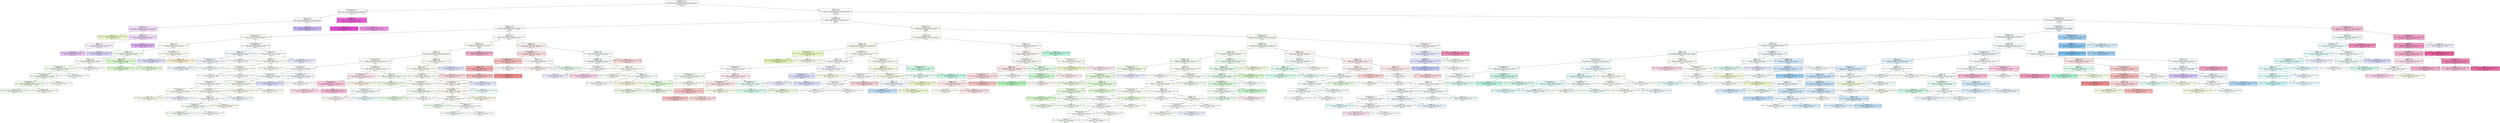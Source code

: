 digraph Tree {
node [shape=box, style="filled, rounded", color="black", fontname=helvetica] ;
edge [fontname=helvetica] ;
0 [label="marital_status <= -0.5\nsamples = 15907\nvalue = [1136.214, 1136.214, 1136.214, 1136.214, 1136.214, 1136.214\n1136.214, 1136.214, 1136.214, 1136.214, 1136.214, 1136.214\n1136.214, 1136.214]\nclass = 0", fillcolor="#ffffff"] ;
1 [label="admission_location <= 2.5\nsamples = 533\nvalue = [17.737, 28.571, 31.272, 18.326, 6.264, 13.958, 4.628\n12.625, 9.344, 1072.12, 1136.214, 1109.994, 32.006, 0.672]\nclass = 10", fillcolor="#fefdff"] ;
0 -> 1 [labeldistance=2.5, labelangle=45, headlabel="True"] ;
2 [label="insurance <= 2.5\nsamples = 378\nvalue = [13.091, 13.289, 27.797, 11.781, 5.3, 8.375, 2.314\n10.521, 6.541, 1019.679, 1062.91, 393.305, 16.003, 0.672]\nclass = 10", fillcolor="#fdfafe"] ;
1 -> 2 ;
3 [label="insurance <= 1.5\nsamples = 312\nvalue = [12.036, 11.296, 27.797, 11.781, 4.337, 5.583, 2.314\n6.312, 6.541, 804.09, 1026.258, 270.943, 16.003, 0.0]\nclass = 10", fillcolor="#f3e0fb"] ;
2 -> 3 ;
4 [label="samples = 79\nvalue = [6.123, 9.967, 27.797, 9.163, 4.337, 5.583, 2.314, 2.104\n5.606, 0.0, 0.0, 0.0, 0.0, 0.0]\nclass = 2", fillcolor="#ebf8c7"] ;
3 -> 4 ;
5 [label="ethnicity <= 7.0\nsamples = 233\nvalue = [5.912, 1.329, 0.0, 2.618, 0.0, 0.0, 0.0, 4.208, 0.934\n804.09, 1026.258, 270.943, 16.003, 0.0]\nclass = 10", fillcolor="#f2defb"] ;
3 -> 5 ;
6 [label="religion <= 2.5\nsamples = 177\nvalue = [4.434, 1.329, 0.0, 2.618, 0.0, 0.0, 0.0, 4.208, 0.934\n594.327, 659.737, 253.463, 0.0, 0.0]\nclass = 10", fillcolor="#f9f1fd"] ;
5 -> 6 ;
7 [label="samples = 83\nvalue = [1.9, 1.329, 0.0, 0.0, 0.0, 0.0, 0.0, 4.208, 0.0\n244.723, 403.173, 148.582, 0.0, 0.0]\nclass = 10", fillcolor="#e9c7f8"] ;
6 -> 7 ;
8 [label="samples = 94\nvalue = [2.534, 0.0, 0.0, 2.618, 0.0, 0.0, 0.0, 0.0, 0.934\n349.604, 256.565, 104.881, 0.0, 0.0]\nclass = 9", fillcolor="#e0d7fa"] ;
6 -> 8 ;
9 [label="samples = 56\nvalue = [1.478, 0.0, 0.0, 0.0, 0.0, 0.0, 0.0, 0.0, 0.0\n209.763, 366.521, 17.48, 16.003, 0.0]\nclass = 10", fillcolor="#e1b2f5"] ;
5 -> 9 ;
10 [label="samples = 66\nvalue = [1.056, 1.993, 0.0, 0.0, 0.964, 2.792, 0.0, 4.208, 0.0\n215.589, 36.652, 122.362, 0.0, 0.672]\nclass = 9", fillcolor="#c9b9f6"] ;
2 -> 10 ;
11 [label="ethnicity <= 0.5\nsamples = 155\nvalue = [4.645, 15.282, 3.475, 6.545, 0.964, 5.583, 2.314, 2.104\n2.803, 52.441, 73.304, 716.689, 16.003, 0.0]\nclass = 11", fillcolor="#eb65db"] ;
1 -> 11 ;
12 [label="samples = 86\nvalue = [2.534, 4.651, 3.475, 2.618, 0.0, 0.0, 0.0, 0.0, 1.869\n34.96, 0.0, 489.446, 0.0, 0.0]\nclass = 11", fillcolor="#e84dd6"] ;
11 -> 12 ;
13 [label="samples = 69\nvalue = [2.112, 10.631, 0.0, 3.927, 0.964, 5.583, 2.314, 2.104\n0.934, 17.48, 73.304, 227.243, 16.003, 0.0]\nclass = 11", fillcolor="#f196e7"] ;
11 -> 13 ;
14 [label="insurance <= 0.5\nsamples = 15374\nvalue = [1118.477, 1107.643, 1104.942, 1117.888, 1129.95, 1122.256\n1131.586, 1123.59, 1126.87, 64.094, 0.0, 26.22, 1104.208\n1135.542]\nclass = 13", fillcolor="#ffffff"] ;
0 -> 14 [labeldistance=2.5, labelangle=-45, headlabel="False"] ;
15 [label="marital_status <= 0.5\nsamples = 9392\nvalue = [639.794, 788.041, 559.42, 880.959, 820.117, 376.877\n526.454, 239.867, 820.392, 0.0, 0.0, 0.0, 192.036\n702.827]\nclass = 3", fillcolor="#fdfffd"] ;
14 -> 15 ;
16 [label="language <= -0.5\nsamples = 4286\nvalue = [275.132, 466.446, 180.682, 357.358, 360.428, 61.417\n291.574, 77.852, 451.309, 0.0, 0.0, 0.0, 128.024\n272.799]\nclass = 1", fillcolor="#fffffe"] ;
15 -> 16 ;
17 [label="admission_location <= 1.5\nsamples = 1346\nvalue = [89.529, 187.376, 31.272, 149.226, 69.869, 36.292, 82.15\n21.041, 175.665, 0.0, 0.0, 0.0, 0.0, 60.473]\nclass = 1", fillcolor="#fffefc"] ;
16 -> 17 ;
18 [label="religion <= 4.5\nsamples = 757\nvalue = [58.067, 88.372, 20.848, 95.557, 39.512, 27.917, 38.182\n12.625, 68.21, 0.0, 0.0, 0.0, 0.0, 44.347]\nclass = 3", fillcolor="#fcfffb"] ;
17 -> 18 ;
19 [label="religion <= 2.5\nsamples = 541\nvalue = [42.231, 53.821, 17.373, 78.54, 28.911, 27.917, 32.397\n4.208, 40.179, 0.0, 0.0, 0.0, 0.0, 34.94]\nclass = 3", fillcolor="#f3fdef"] ;
18 -> 19 ;
20 [label="ethnicity <= 0.5\nsamples = 428\nvalue = [30.406, 43.854, 13.899, 53.669, 26.502, 27.917, 26.612\n2.104, 33.638, 0.0, 0.0, 0.0, 0.0, 32.252]\nclass = 3", fillcolor="#f9fef7"] ;
19 -> 20 ;
21 [label="discharge_location <= 5.5\nsamples = 345\nvalue = [27.028, 30.565, 10.424, 47.124, 20.238, 16.75, 23.141\n2.104, 29.9, 0.0, 0.0, 0.0, 0.0, 20.829]\nclass = 3", fillcolor="#f3fdee"] ;
20 -> 21 ;
22 [label="discharge_location <= 3.5\nsamples = 281\nvalue = [22.593, 25.249, 6.949, 36.652, 17.347, 5.583, 13.884\n2.104, 24.294, 0.0, 0.0, 0.0, 0.0, 19.486]\nclass = 3", fillcolor="#f4fdf0"] ;
21 -> 22 ;
23 [label="discharge_location <= 1.5\nsamples = 210\nvalue = [18.159, 17.276, 6.949, 31.416, 11.083, 2.792, 10.413\n2.104, 18.688, 0.0, 0.0, 0.0, 0.0, 12.095]\nclass = 3", fillcolor="#eefce9"] ;
22 -> 23 ;
24 [label="samples = 110\nvalue = [8.024, 9.302, 3.475, 18.326, 5.782, 2.792, 4.628, 0.0\n13.081, 0.0, 0.0, 0.0, 0.0, 8.063]\nclass = 3", fillcolor="#f2fdee"] ;
23 -> 24 ;
25 [label="samples = 100\nvalue = [10.135, 7.973, 3.475, 13.09, 5.3, 0.0, 5.785, 2.104\n5.606, 0.0, 0.0, 0.0, 0.0, 4.032]\nclass = 3", fillcolor="#f6fdf3"] ;
23 -> 25 ;
26 [label="samples = 71\nvalue = [4.434, 7.973, 0.0, 5.236, 6.264, 2.792, 3.471, 0.0\n5.606, 0.0, 0.0, 0.0, 0.0, 7.391]\nclass = 1", fillcolor="#fffefc"] ;
22 -> 26 ;
27 [label="samples = 64\nvalue = [4.434, 5.316, 3.475, 10.472, 2.891, 11.167, 9.256, 0.0\n5.606, 0.0, 0.0, 0.0, 0.0, 1.344]\nclass = 5", fillcolor="#fcfffd"] ;
21 -> 27 ;
28 [label="samples = 83\nvalue = [3.378, 13.289, 3.475, 6.545, 6.264, 11.167, 3.471, 0.0\n3.738, 0.0, 0.0, 0.0, 0.0, 11.423]\nclass = 1", fillcolor="#fefdf8"] ;
20 -> 28 ;
29 [label="religion <= 3.5\nsamples = 113\nvalue = [11.825, 9.967, 3.475, 24.871, 2.409, 0.0, 5.785, 2.104\n6.541, 0.0, 0.0, 0.0, 0.0, 2.688]\nclass = 3", fillcolor="#def9d2"] ;
19 -> 29 ;
30 [label="samples = 54\nvalue = [5.701, 1.993, 0.0, 11.781, 2.409, 0.0, 3.471, 2.104\n2.803, 0.0, 0.0, 0.0, 0.0, 2.016]\nclass = 3", fillcolor="#def9d2"] ;
29 -> 30 ;
31 [label="samples = 59\nvalue = [6.123, 7.973, 3.475, 13.09, 0.0, 0.0, 2.314, 0.0\n3.738, 0.0, 0.0, 0.0, 0.0, 0.672]\nclass = 3", fillcolor="#e6fadd"] ;
29 -> 31 ;
32 [label="discharge_location <= 2.5\nsamples = 216\nvalue = [15.836, 34.552, 3.475, 17.017, 10.601, 0.0, 5.785, 8.416\n28.032, 0.0, 0.0, 0.0, 0.0, 9.407]\nclass = 1", fillcolor="#fdfcf3"] ;
18 -> 32 ;
33 [label="samples = 98\nvalue = [6.968, 11.96, 3.475, 7.854, 4.337, 0.0, 2.314, 2.104\n20.557, 0.0, 0.0, 0.0, 0.0, 4.032]\nclass = 8", fillcolor="#dee3fb"] ;
32 -> 33 ;
34 [label="samples = 118\nvalue = [8.868, 22.591, 0.0, 9.163, 6.264, 0.0, 3.471, 6.312\n7.475, 0.0, 0.0, 0.0, 0.0, 5.375]\nclass = 1", fillcolor="#f9f3d3"] ;
32 -> 34 ;
35 [label="admission_location <= 2.5\nsamples = 589\nvalue = [31.462, 99.003, 10.424, 53.669, 30.357, 8.375, 43.968\n8.416, 107.454, 0.0, 0.0, 0.0, 0.0, 16.126]\nclass = 8", fillcolor="#fafafe"] ;
17 -> 35 ;
36 [label="religion <= 3.5\nsamples = 262\nvalue = [12.88, 38.538, 6.949, 18.326, 17.347, 2.792, 30.083, 0.0\n45.785, 0.0, 0.0, 0.0, 0.0, 10.079]\nclass = 8", fillcolor="#f5f7fe"] ;
35 -> 36 ;
37 [label="discharge_location <= 2.5\nsamples = 196\nvalue = [9.08, 25.914, 3.475, 17.017, 13.974, 0.0, 27.769, 0.0\n33.638, 0.0, 0.0, 0.0, 0.0, 7.391]\nclass = 8", fillcolor="#f4f6fe"] ;
36 -> 37 ;
38 [label="samples = 103\nvalue = [4.857, 15.282, 0.0, 9.163, 8.192, 0.0, 10.413, 0.0\n18.688, 0.0, 0.0, 0.0, 0.0, 2.688]\nclass = 8", fillcolor="#f3f4fd"] ;
37 -> 38 ;
39 [label="samples = 93\nvalue = [4.223, 10.631, 3.475, 7.854, 5.782, 0.0, 17.356, 0.0\n14.95, 0.0, 0.0, 0.0, 0.0, 4.703]\nclass = 6", fillcolor="#f6fefe"] ;
37 -> 39 ;
40 [label="samples = 66\nvalue = [3.801, 12.625, 3.475, 1.309, 3.373, 2.792, 2.314, 0.0\n12.147, 0.0, 0.0, 0.0, 0.0, 2.688]\nclass = 1", fillcolor="#fffefc"] ;
36 -> 40 ;
41 [label="ethnicity <= 0.5\nsamples = 327\nvalue = [18.581, 60.465, 3.475, 35.343, 13.01, 5.583, 13.884\n8.416, 61.67, 0.0, 0.0, 0.0, 0.0, 6.047]\nclass = 8", fillcolor="#fefeff"] ;
35 -> 41 ;
42 [label="religion <= 2.5\nsamples = 231\nvalue = [14.992, 41.196, 0.0, 28.798, 9.637, 5.583, 9.256, 2.104\n36.441, 0.0, 0.0, 0.0, 0.0, 4.032]\nclass = 1", fillcolor="#fefdf7"] ;
41 -> 42 ;
43 [label="discharge_location <= 1.5\nsamples = 170\nvalue = [11.613, 27.243, 0.0, 19.635, 8.673, 5.583, 9.256, 2.104\n23.36, 0.0, 0.0, 0.0, 0.0, 3.36]\nclass = 1", fillcolor="#fefdf6"] ;
42 -> 43 ;
44 [label="samples = 75\nvalue = [5.49, 11.96, 0.0, 3.927, 2.891, 2.792, 3.471, 2.104\n12.147, 0.0, 0.0, 0.0, 0.0, 2.688]\nclass = 8", fillcolor="#fefeff"] ;
43 -> 44 ;
45 [label="samples = 95\nvalue = [6.123, 15.282, 0.0, 15.708, 5.782, 2.792, 5.785, 0.0\n11.213, 0.0, 0.0, 0.0, 0.0, 0.672]\nclass = 3", fillcolor="#fefffd"] ;
43 -> 45 ;
46 [label="samples = 61\nvalue = [3.378, 13.954, 0.0, 9.163, 0.964, 0.0, 0.0, 0.0\n13.081, 0.0, 0.0, 0.0, 0.0, 0.672]\nclass = 1", fillcolor="#fefdf9"] ;
42 -> 46 ;
47 [label="samples = 96\nvalue = [3.59, 19.269, 3.475, 6.545, 3.373, 0.0, 4.628, 6.312\n25.228, 0.0, 0.0, 0.0, 0.0, 2.016]\nclass = 8", fillcolor="#eaedfc"] ;
41 -> 47 ;
48 [label="ethnicity <= 0.5\nsamples = 2940\nvalue = [185.603, 279.07, 149.41, 208.131, 290.559, 25.125, 209.424\n56.811, 275.644, 0.0, 0.0, 0.0, 128.024, 212.326]\nclass = 4", fillcolor="#fefffe"] ;
16 -> 48 ;
49 [label="language <= 7.5\nsamples = 2269\nvalue = [147.807, 243.854, 125.088, 174.097, 212.498, 16.75\n168.928, 39.978, 232.662, 0.0, 0.0, 0.0, 112.021\n110.867]\nclass = 1", fillcolor="#fffffd"] ;
48 -> 49 ;
50 [label="religion <= 4.5\nsamples = 2181\nvalue = [142.739, 238.539, 125.088, 163.625, 201.415, 16.75\n166.614, 39.978, 220.515, 0.0, 0.0, 0.0, 64.012, 106.163]\nclass = 1", fillcolor="#fffefc"] ;
49 -> 50 ;
51 [label="discharge_location <= 3.5\nsamples = 1599\nvalue = [111.489, 162.791, 104.24, 140.063, 151.784, 16.75, 116.861\n39.978, 153.239, 0.0, 0.0, 0.0, 64.012, 53.753]\nclass = 1", fillcolor="#fffefd"] ;
50 -> 51 ;
52 [label="admission_type <= 0.5\nsamples = 963\nvalue = [67.358, 100.332, 72.968, 71.995, 93.962, 8.375, 60.166\n21.041, 100.914, 0.0, 0.0, 0.0, 0.0, 32.924]\nclass = 8", fillcolor="#ffffff"] ;
51 -> 52 ;
53 [label="discharge_location <= 2.0\nsamples = 788\nvalue = [58.067, 75.083, 69.493, 61.523, 80.952, 2.792, 45.125\n14.729, 70.079, 0.0, 0.0, 0.0, 0.0, 28.892]\nclass = 4", fillcolor="#fcfffd"] ;
52 -> 53 ;
54 [label="discharge_location <= 0.5\nsamples = 605\nvalue = [42.653, 62.459, 41.696, 45.815, 61.196, 2.792, 34.711\n10.521, 60.735, 0.0, 0.0, 0.0, 0.0, 22.845]\nclass = 1", fillcolor="#fffffe"] ;
53 -> 54 ;
55 [label="admission_location <= 1.5\nsamples = 251\nvalue = [22.171, 21.262, 27.797, 20.944, 23.129, 0.0, 9.256\n2.104, 24.294, 0.0, 0.0, 0.0, 0.0, 4.703]\nclass = 2", fillcolor="#fdfefa"] ;
54 -> 55 ;
56 [label="samples = 133\nvalue = [12.669, 11.296, 17.373, 7.854, 11.565, 0.0, 6.942, 2.104\n8.409, 0.0, 0.0, 0.0, 0.0, 3.36]\nclass = 2", fillcolor="#fafdf1"] ;
55 -> 56 ;
57 [label="samples = 118\nvalue = [9.502, 9.967, 10.424, 13.09, 11.565, 0.0, 2.314, 0.0\n15.885, 0.0, 0.0, 0.0, 0.0, 1.344]\nclass = 8", fillcolor="#f6f7fe"] ;
55 -> 57 ;
58 [label="admission_location <= 3.5\nsamples = 354\nvalue = [20.482, 41.196, 13.899, 24.871, 38.067, 2.792, 25.455\n8.416, 36.441, 0.0, 0.0, 0.0, 0.0, 18.142]\nclass = 1", fillcolor="#fffefc"] ;
54 -> 58 ;
59 [label="religion <= 2.5\nsamples = 304\nvalue = [19.426, 32.558, 6.949, 18.326, 33.248, 2.792, 21.984\n8.416, 26.163, 0.0, 0.0, 0.0, 0.0, 17.47]\nclass = 4", fillcolor="#fefffe"] ;
58 -> 59 ;
60 [label="admission_location <= 1.5\nsamples = 237\nvalue = [15.625, 21.927, 6.949, 10.472, 26.984, 0.0, 18.513\n8.416, 20.557, 0.0, 0.0, 0.0, 0.0, 14.782]\nclass = 4", fillcolor="#f7fef8"] ;
59 -> 60 ;
61 [label="samples = 141\nvalue = [8.235, 11.296, 6.949, 7.854, 16.383, 0.0, 10.413, 6.312\n12.147, 0.0, 0.0, 0.0, 0.0, 12.095]\nclass = 4", fillcolor="#f4fef6"] ;
60 -> 61 ;
62 [label="samples = 96\nvalue = [7.39, 10.631, 0.0, 2.618, 10.601, 0.0, 8.099, 2.104\n8.409, 0.0, 0.0, 0.0, 0.0, 2.688]\nclass = 1", fillcolor="#ffffff"] ;
60 -> 62 ;
63 [label="samples = 67\nvalue = [3.801, 10.631, 0.0, 7.854, 6.264, 2.792, 3.471, 0.0\n5.606, 0.0, 0.0, 0.0, 0.0, 2.688]\nclass = 1", fillcolor="#fdfbef"] ;
59 -> 63 ;
64 [label="samples = 50\nvalue = [1.056, 8.638, 6.949, 6.545, 4.819, 0.0, 3.471, 0.0\n10.278, 0.0, 0.0, 0.0, 0.0, 0.672]\nclass = 8", fillcolor="#f5f7fe"] ;
58 -> 64 ;
65 [label="admission_location <= 2.5\nsamples = 183\nvalue = [15.414, 12.625, 27.797, 15.708, 19.756, 0.0, 10.413\n4.208, 9.344, 0.0, 0.0, 0.0, 0.0, 6.047]\nclass = 2", fillcolor="#f9fdef"] ;
53 -> 65 ;
66 [label="samples = 97\nvalue = [8.024, 5.98, 13.899, 7.854, 8.673, 0.0, 8.099, 4.208\n6.541, 0.0, 0.0, 0.0, 0.0, 4.032]\nclass = 2", fillcolor="#f9fded"] ;
65 -> 66 ;
67 [label="samples = 86\nvalue = [7.39, 6.645, 13.899, 7.854, 11.083, 0.0, 2.314, 0.0\n2.803, 0.0, 0.0, 0.0, 0.0, 2.016]\nclass = 2", fillcolor="#fafdf2"] ;
65 -> 67 ;
68 [label="discharge_location <= 0.5\nsamples = 175\nvalue = [9.291, 25.249, 3.475, 10.472, 13.01, 5.583, 15.042\n6.312, 30.835, 0.0, 0.0, 0.0, 0.0, 4.032]\nclass = 8", fillcolor="#f4f5fe"] ;
52 -> 68 ;
69 [label="samples = 51\nvalue = [2.956, 6.645, 3.475, 3.927, 2.891, 0.0, 2.314, 2.104\n12.147, 0.0, 0.0, 0.0, 0.0, 0.672]\nclass = 8", fillcolor="#dbe0fa"] ;
68 -> 69 ;
70 [label="samples = 124\nvalue = [6.335, 18.605, 0.0, 6.545, 10.119, 5.583, 12.727, 4.208\n18.688, 0.0, 0.0, 0.0, 0.0, 3.36]\nclass = 8", fillcolor="#ffffff"] ;
68 -> 70 ;
71 [label="discharge_location <= 4.5\nsamples = 636\nvalue = [44.131, 62.459, 31.272, 68.068, 57.823, 8.375, 56.695\n18.937, 52.326, 0.0, 0.0, 0.0, 64.012, 20.829]\nclass = 3", fillcolor="#fefffd"] ;
51 -> 71 ;
72 [label="admission_location <= 2.5\nsamples = 287\nvalue = [16.048, 40.532, 17.373, 24.871, 26.02, 0.0, 26.612\n10.521, 30.835, 0.0, 0.0, 0.0, 64.012, 4.703]\nclass = 12", fillcolor="#fceaf2"] ;
71 -> 72 ;
73 [label="admission_type <= 0.5\nsamples = 180\nvalue = [11.402, 20.598, 6.949, 11.781, 15.419, 0.0, 18.513\n8.416, 20.557, 0.0, 0.0, 0.0, 64.012, 4.032]\nclass = 12", fillcolor="#f8cade"] ;
72 -> 73 ;
74 [label="samples = 107\nvalue = [5.49, 15.947, 3.475, 5.236, 10.119, 0.0, 9.256, 8.416\n12.147, 0.0, 0.0, 0.0, 32.006, 2.688]\nclass = 12", fillcolor="#fadbe9"] ;
73 -> 74 ;
75 [label="samples = 73\nvalue = [5.912, 4.651, 3.475, 6.545, 5.3, 0.0, 9.256, 0.0\n8.409, 0.0, 0.0, 0.0, 32.006, 1.344]\nclass = 12", fillcolor="#f6bcd6"] ;
73 -> 75 ;
76 [label="samples = 107\nvalue = [4.645, 19.934, 10.424, 13.09, 10.601, 0.0, 8.099, 2.104\n10.278, 0.0, 0.0, 0.0, 0.0, 0.672]\nclass = 1", fillcolor="#fcf9eb"] ;
72 -> 76 ;
77 [label="religion <= 0.5\nsamples = 349\nvalue = [28.083, 21.927, 13.899, 43.197, 31.802, 8.375, 30.083\n8.416, 21.491, 0.0, 0.0, 0.0, 0.0, 16.126]\nclass = 3", fillcolor="#f6fdf3"] ;
71 -> 77 ;
78 [label="samples = 53\nvalue = [3.378, 4.651, 0.0, 10.472, 5.782, 0.0, 2.314, 6.312\n4.672, 0.0, 0.0, 0.0, 0.0, 0.0]\nclass = 3", fillcolor="#ecfce5"] ;
77 -> 78 ;
79 [label="admission_location <= 2.5\nsamples = 296\nvalue = [24.705, 17.276, 13.899, 32.725, 26.02, 8.375, 27.769\n2.104, 16.819, 0.0, 0.0, 0.0, 0.0, 16.126]\nclass = 3", fillcolor="#fafef9"] ;
77 -> 79 ;
80 [label="discharge_location <= 5.5\nsamples = 140\nvalue = [12.247, 4.651, 3.475, 11.781, 10.601, 5.583, 16.199\n2.104, 10.278, 0.0, 0.0, 0.0, 0.0, 10.079]\nclass = 6", fillcolor="#f5fefd"] ;
79 -> 80 ;
81 [label="samples = 75\nvalue = [5.701, 2.658, 3.475, 5.236, 5.782, 0.0, 6.942, 2.104\n6.541, 0.0, 0.0, 0.0, 0.0, 8.735]\nclass = 13", fillcolor="#fef6f6"] ;
80 -> 81 ;
82 [label="samples = 65\nvalue = [6.546, 1.993, 0.0, 6.545, 4.819, 5.583, 9.256, 0.0\n3.738, 0.0, 0.0, 0.0, 0.0, 1.344]\nclass = 6", fillcolor="#effdfd"] ;
80 -> 82 ;
83 [label="religion <= 1.5\nsamples = 156\nvalue = [12.458, 12.625, 10.424, 20.944, 15.419, 2.792, 11.57\n0.0, 6.541, 0.0, 0.0, 0.0, 0.0, 6.047]\nclass = 3", fillcolor="#f5fdf2"] ;
79 -> 83 ;
84 [label="samples = 100\nvalue = [7.179, 8.638, 3.475, 17.017, 10.119, 2.792, 4.628, 0.0\n4.672, 0.0, 0.0, 0.0, 0.0, 5.375]\nclass = 3", fillcolor="#ecfce6"] ;
83 -> 84 ;
85 [label="samples = 56\nvalue = [5.279, 3.987, 6.949, 3.927, 5.3, 0.0, 6.942, 0.0\n1.869, 0.0, 0.0, 0.0, 0.0, 0.672]\nclass = 2", fillcolor="#ffffff"] ;
83 -> 85 ;
86 [label="language <= 0.5\nsamples = 582\nvalue = [31.251, 75.748, 20.848, 23.562, 49.631, 0.0, 49.753, 0.0\n67.276, 0.0, 0.0, 0.0, 0.0, 52.41]\nclass = 1", fillcolor="#fefdf9"] ;
50 -> 86 ;
87 [label="religion <= 10.0\nsamples = 492\nvalue = [26.605, 65.116, 20.848, 15.708, 45.294, 0.0, 47.439, 0.0\n49.522, 0.0, 0.0, 0.0, 0.0, 41.659]\nclass = 1", fillcolor="#fdfcf3"] ;
86 -> 87 ;
88 [label="admission_type <= 0.5\nsamples = 426\nvalue = [24.283, 58.472, 20.848, 13.09, 39.512, 0.0, 39.339, 0.0\n46.719, 0.0, 0.0, 0.0, 0.0, 27.549]\nclass = 1", fillcolor="#fefcf5"] ;
87 -> 88 ;
89 [label="discharge_location <= 4.5\nsamples = 374\nvalue = [21.115, 51.163, 13.899, 11.781, 37.585, 0.0, 35.868, 0.0\n35.507, 0.0, 0.0, 0.0, 0.0, 24.861]\nclass = 1", fillcolor="#fdfbf1"] ;
88 -> 89 ;
90 [label="admission_location <= 1.5\nsamples = 292\nvalue = [16.048, 41.861, 13.899, 11.781, 29.393, 0.0, 23.141, 0.0\n28.032, 0.0, 0.0, 0.0, 0.0, 19.486]\nclass = 1", fillcolor="#fdfbef"] ;
89 -> 90 ;
91 [label="discharge_location <= 0.5\nsamples = 174\nvalue = [8.657, 21.262, 10.424, 9.163, 20.238, 0.0, 8.099, 0.0\n18.688, 0.0, 0.0, 0.0, 0.0, 14.782]\nclass = 1", fillcolor="#fffefd"] ;
90 -> 91 ;
92 [label="samples = 65\nvalue = [3.59, 7.973, 3.475, 0.0, 10.119, 0.0, 0.0, 0.0, 4.672\n0.0, 0.0, 0.0, 0.0, 6.047]\nclass = 4", fillcolor="#f0fdf1"] ;
91 -> 92 ;
93 [label="discharge_location <= 2.0\nsamples = 109\nvalue = [5.068, 13.289, 6.949, 9.163, 10.119, 0.0, 8.099, 0.0\n14.016, 0.0, 0.0, 0.0, 0.0, 8.735]\nclass = 8", fillcolor="#fdfdff"] ;
91 -> 93 ;
94 [label="samples = 59\nvalue = [1.689, 6.645, 0.0, 6.545, 5.782, 0.0, 8.099, 0.0\n7.475, 0.0, 0.0, 0.0, 0.0, 6.047]\nclass = 6", fillcolor="#fbfffe"] ;
93 -> 94 ;
95 [label="samples = 50\nvalue = [3.378, 6.645, 6.949, 2.618, 4.337, 0.0, 0.0, 0.0\n6.541, 0.0, 0.0, 0.0, 0.0, 2.688]\nclass = 2", fillcolor="#fefffd"] ;
93 -> 95 ;
96 [label="samples = 118\nvalue = [7.39, 20.598, 3.475, 2.618, 9.155, 0.0, 15.042, 0.0\n9.344, 0.0, 0.0, 0.0, 0.0, 4.703]\nclass = 1", fillcolor="#fcfaec"] ;
90 -> 96 ;
97 [label="samples = 82\nvalue = [5.068, 9.302, 0.0, 0.0, 8.192, 0.0, 12.727, 0.0, 7.475\n0.0, 0.0, 0.0, 0.0, 5.375]\nclass = 6", fillcolor="#eefdfc"] ;
89 -> 97 ;
98 [label="samples = 52\nvalue = [3.167, 7.309, 6.949, 1.309, 1.927, 0.0, 3.471, 0.0\n11.213, 0.0, 0.0, 0.0, 0.0, 2.688]\nclass = 8", fillcolor="#e6eafc"] ;
88 -> 98 ;
99 [label="samples = 66\nvalue = [2.323, 6.645, 0.0, 2.618, 5.782, 0.0, 8.099, 0.0\n2.803, 0.0, 0.0, 0.0, 0.0, 14.11]\nclass = 13", fillcolor="#fadcdd"] ;
87 -> 99 ;
100 [label="samples = 90\nvalue = [4.645, 10.631, 0.0, 7.854, 4.337, 0.0, 2.314, 0.0\n17.753, 0.0, 0.0, 0.0, 0.0, 10.751]\nclass = 8", fillcolor="#e2e6fb"] ;
86 -> 100 ;
101 [label="samples = 88\nvalue = [5.068, 5.316, 0.0, 10.472, 11.083, 0.0, 2.314, 0.0\n12.147, 0.0, 0.0, 0.0, 48.009, 4.703]\nclass = 12", fillcolor="#f4adcd"] ;
49 -> 101 ;
102 [label="ethnicity <= 2.5\nsamples = 671\nvalue = [37.796, 35.216, 24.323, 34.034, 78.061, 8.375, 40.496\n16.833, 42.982, 0.0, 0.0, 0.0, 16.003, 101.46]\nclass = 13", fillcolor="#fdf2f2"] ;
48 -> 102 ;
103 [label="admission_location <= 1.5\nsamples = 303\nvalue = [13.725, 8.638, 13.899, 3.927, 43.367, 8.375, 16.199\n8.416, 6.541, 0.0, 0.0, 0.0, 0.0, 67.192]\nclass = 13", fillcolor="#fbdfdf"] ;
102 -> 103 ;
104 [label="discharge_location <= 3.5\nsamples = 167\nvalue = [6.757, 4.651, 6.949, 1.309, 21.683, 0.0, 8.099, 0.0\n3.738, 0.0, 0.0, 0.0, 0.0, 46.362]\nclass = 13", fillcolor="#f7c0c1"] ;
103 -> 104 ;
105 [label="religion <= 1.5\nsamples = 116\nvalue = [3.59, 1.993, 3.475, 1.309, 14.456, 0.0, 3.471, 0.0\n3.738, 0.0, 0.0, 0.0, 0.0, 38.299]\nclass = 13", fillcolor="#f4abac"] ;
104 -> 105 ;
106 [label="samples = 66\nvalue = [1.056, 1.993, 3.475, 0.0, 10.119, 0.0, 2.314, 0.0\n2.803, 0.0, 0.0, 0.0, 0.0, 20.829]\nclass = 13", fillcolor="#f6bebf"] ;
105 -> 106 ;
107 [label="samples = 50\nvalue = [2.534, 0.0, 0.0, 1.309, 4.337, 0.0, 1.157, 0.0, 0.934\n0.0, 0.0, 0.0, 0.0, 17.47]\nclass = 13", fillcolor="#f09092"] ;
105 -> 107 ;
108 [label="samples = 51\nvalue = [3.167, 2.658, 3.475, 0.0, 7.228, 0.0, 4.628, 0.0, 0.0\n0.0, 0.0, 0.0, 0.0, 8.063]\nclass = 13", fillcolor="#fef7f8"] ;
104 -> 108 ;
109 [label="religion <= 0.5\nsamples = 136\nvalue = [6.968, 3.987, 6.949, 2.618, 21.683, 8.375, 8.099, 8.416\n2.803, 0.0, 0.0, 0.0, 0.0, 20.829]\nclass = 4", fillcolor="#fdfffd"] ;
103 -> 109 ;
110 [label="samples = 83\nvalue = [5.49, 3.322, 3.475, 2.618, 10.119, 0.0, 3.471, 6.312\n2.803, 0.0, 0.0, 0.0, 0.0, 12.766]\nclass = 13", fillcolor="#fdf2f2"] ;
109 -> 110 ;
111 [label="samples = 53\nvalue = [1.478, 0.664, 3.475, 0.0, 11.565, 8.375, 4.628, 2.104\n0.0, 0.0, 0.0, 0.0, 0.0, 8.063]\nclass = 4", fillcolor="#ebfced"] ;
109 -> 111 ;
112 [label="ethnicity <= 16.5\nsamples = 368\nvalue = [24.071, 26.578, 10.424, 30.107, 34.694, 0.0, 24.298\n8.416, 36.441, 0.0, 0.0, 0.0, 16.003, 34.268]\nclass = 8", fillcolor="#fdfeff"] ;
102 -> 112 ;
113 [label="language <= 0.5\nsamples = 294\nvalue = [18.581, 25.914, 6.949, 28.798, 25.056, 0.0, 24.298\n8.416, 34.572, 0.0, 0.0, 0.0, 16.003, 18.814]\nclass = 8", fillcolor="#f9fafe"] ;
112 -> 113 ;
114 [label="discharge_location <= 2.0\nsamples = 106\nvalue = [7.179, 7.973, 3.475, 6.545, 11.083, 0.0, 8.099, 2.104\n15.885, 0.0, 0.0, 0.0, 16.003, 3.36]\nclass = 12", fillcolor="#ffffff"] ;
113 -> 114 ;
115 [label="samples = 50\nvalue = [2.323, 5.316, 0.0, 3.927, 4.819, 0.0, 5.785, 0.0\n8.409, 0.0, 0.0, 0.0, 0.0, 2.688]\nclass = 8", fillcolor="#eceffd"] ;
114 -> 115 ;
116 [label="samples = 56\nvalue = [4.857, 2.658, 3.475, 2.618, 6.264, 0.0, 2.314, 2.104\n7.475, 0.0, 0.0, 0.0, 16.003, 0.672]\nclass = 12", fillcolor="#fad6e6"] ;
114 -> 116 ;
117 [label="ethnicity <= 3.5\nsamples = 188\nvalue = [11.402, 17.94, 3.475, 22.253, 13.974, 0.0, 16.199, 6.312\n18.688, 0.0, 0.0, 0.0, 0.0, 15.454]\nclass = 3", fillcolor="#fafef8"] ;
113 -> 117 ;
118 [label="samples = 54\nvalue = [1.9, 4.651, 0.0, 10.472, 5.3, 0.0, 0.0, 2.104, 4.672\n0.0, 0.0, 0.0, 0.0, 8.735]\nclass = 3", fillcolor="#f6fdf3"] ;
117 -> 118 ;
119 [label="language <= 7.5\nsamples = 134\nvalue = [9.502, 13.289, 3.475, 11.781, 8.673, 0.0, 16.199, 4.208\n14.016, 0.0, 0.0, 0.0, 0.0, 6.719]\nclass = 6", fillcolor="#f9fefe"] ;
117 -> 119 ;
120 [label="samples = 74\nvalue = [5.068, 3.322, 0.0, 7.854, 6.746, 0.0, 10.413, 0.0\n11.213, 0.0, 0.0, 0.0, 0.0, 2.688]\nclass = 8", fillcolor="#fbfbfe"] ;
119 -> 120 ;
121 [label="samples = 60\nvalue = [4.434, 9.967, 3.475, 3.927, 1.927, 0.0, 5.785, 4.208\n2.803, 0.0, 0.0, 0.0, 0.0, 4.032]\nclass = 1", fillcolor="#fcf8e7"] ;
119 -> 121 ;
122 [label="samples = 74\nvalue = [5.49, 0.664, 3.475, 1.309, 9.637, 0.0, 0.0, 0.0, 1.869\n0.0, 0.0, 0.0, 0.0, 15.454]\nclass = 13", fillcolor="#fad6d7"] ;
112 -> 122 ;
123 [label="marital_status <= 1.5\nsamples = 5106\nvalue = [364.661, 321.595, 378.738, 523.601, 459.69, 315.46\n234.879, 162.016, 369.083, 0.0, 0.0, 0.0, 64.012\n430.028]\nclass = 3", fillcolor="#fcfefb"] ;
15 -> 123 ;
124 [label="ethnicity <= 0.5\nsamples = 2179\nvalue = [166.389, 84.386, 277.973, 181.951, 202.379, 203.793\n74.051, 86.268, 86.898, 0.0, 0.0, 0.0, 0.0, 237.859]\nclass = 2", fillcolor="#fdfef9"] ;
123 -> 124 ;
125 [label="religion <= 0.5\nsamples = 1492\nvalue = [118.246, 67.774, 218.904, 141.372, 110.345, 139.584\n60.166, 73.644, 74.751, 0.0, 0.0, 0.0, 0.0, 143.119]\nclass = 2", fillcolor="#fafdf0"] ;
124 -> 125 ;
126 [label="admission_location <= 1.5\nsamples = 141\nvalue = [12.458, 3.322, 45.171, 18.326, 14.938, 2.792, 3.471, 0.0\n3.738, 0.0, 0.0, 0.0, 0.0, 7.391]\nclass = 2", fillcolor="#eaf8c6"] ;
125 -> 126 ;
127 [label="samples = 75\nvalue = [5.279, 0.664, 34.747, 11.781, 9.155, 2.792, 0.0, 0.0\n0.934, 0.0, 0.0, 0.0, 0.0, 6.047]\nclass = 2", fillcolor="#e3f5b3"] ;
126 -> 127 ;
128 [label="samples = 66\nvalue = [7.179, 2.658, 10.424, 6.545, 5.782, 0.0, 3.471, 0.0\n2.803, 0.0, 0.0, 0.0, 0.0, 1.344]\nclass = 2", fillcolor="#f8fcec"] ;
126 -> 128 ;
129 [label="discharge_location <= 3.5\nsamples = 1351\nvalue = [105.788, 64.452, 173.733, 123.046, 95.407, 136.792, 56.695\n73.644, 71.013, 0.0, 0.0, 0.0, 0.0, 135.728]\nclass = 2", fillcolor="#fcfef7"] ;
125 -> 129 ;
130 [label="religion <= 4.5\nsamples = 798\nvalue = [62.29, 43.854, 76.443, 85.085, 54.931, 44.667, 38.182\n18.937, 52.326, 0.0, 0.0, 0.0, 0.0, 81.974]\nclass = 3", fillcolor="#fefffe"] ;
129 -> 130 ;
131 [label="discharge_location <= 0.5\nsamples = 616\nvalue = [48.143, 31.229, 66.019, 74.613, 35.657, 44.667, 31.24\n16.833, 29.9, 0.0, 0.0, 0.0, 0.0, 72.567]\nclass = 3", fillcolor="#fefffe"] ;
130 -> 131 ;
132 [label="admission_location <= 1.5\nsamples = 240\nvalue = [17.737, 16.611, 31.272, 43.197, 15.419, 11.167, 16.199\n4.208, 14.016, 0.0, 0.0, 0.0, 0.0, 14.782]\nclass = 3", fillcolor="#f4fdf0"] ;
131 -> 132 ;
133 [label="religion <= 2.5\nsamples = 135\nvalue = [10.346, 8.638, 17.373, 32.725, 6.746, 5.583, 9.256, 0.0\n6.541, 0.0, 0.0, 0.0, 0.0, 8.063]\nclass = 3", fillcolor="#e6fadc"] ;
132 -> 133 ;
134 [label="samples = 75\nvalue = [5.912, 4.651, 3.475, 14.399, 2.891, 2.792, 9.256, 0.0\n3.738, 0.0, 0.0, 0.0, 0.0, 6.047]\nclass = 3", fillcolor="#eefce8"] ;
133 -> 134 ;
135 [label="samples = 60\nvalue = [4.434, 3.987, 13.899, 18.326, 3.855, 2.792, 0.0, 0.0\n2.803, 0.0, 0.0, 0.0, 0.0, 2.016]\nclass = 3", fillcolor="#eefce8"] ;
133 -> 135 ;
136 [label="samples = 105\nvalue = [7.39, 7.973, 13.899, 10.472, 8.673, 5.583, 6.942, 4.208\n7.475, 0.0, 0.0, 0.0, 0.0, 6.719]\nclass = 2", fillcolor="#fbfef5"] ;
132 -> 136 ;
137 [label="religion <= 1.5\nsamples = 376\nvalue = [30.406, 14.618, 34.747, 31.416, 20.238, 33.5, 15.042\n12.625, 15.885, 0.0, 0.0, 0.0, 0.0, 57.785]\nclass = 13", fillcolor="#fcebec"] ;
131 -> 137 ;
138 [label="discharge_location <= 1.5\nsamples = 228\nvalue = [18.159, 10.631, 24.323, 14.399, 14.938, 5.583, 4.628\n4.208, 10.278, 0.0, 0.0, 0.0, 0.0, 38.971]\nclass = 13", fillcolor="#fce7e8"] ;
137 -> 138 ;
139 [label="admission_location <= 1.5\nsamples = 145\nvalue = [9.924, 6.645, 10.424, 10.472, 10.601, 2.792, 1.157, 0.0\n4.672, 0.0, 0.0, 0.0, 0.0, 32.252]\nclass = 13", fillcolor="#f8c8c9"] ;
138 -> 139 ;
140 [label="samples = 83\nvalue = [4.645, 3.987, 6.949, 6.545, 5.3, 2.792, 0.0, 0.0\n3.738, 0.0, 0.0, 0.0, 0.0, 21.501]\nclass = 13", fillcolor="#f7c4c5"] ;
139 -> 140 ;
141 [label="samples = 62\nvalue = [5.279, 2.658, 3.475, 3.927, 5.3, 0.0, 1.157, 0.0\n0.934, 0.0, 0.0, 0.0, 0.0, 10.751]\nclass = 13", fillcolor="#fad9d9"] ;
139 -> 141 ;
142 [label="samples = 83\nvalue = [8.235, 3.987, 13.899, 3.927, 4.337, 2.792, 3.471, 4.208\n5.606, 0.0, 0.0, 0.0, 0.0, 6.719]\nclass = 2", fillcolor="#f7fce8"] ;
138 -> 142 ;
143 [label="discharge_location <= 1.5\nsamples = 148\nvalue = [12.247, 3.987, 10.424, 17.017, 5.3, 27.917, 10.413\n8.416, 5.606, 0.0, 0.0, 0.0, 0.0, 18.814]\nclass = 5", fillcolor="#edfdf6"] ;
137 -> 143 ;
144 [label="samples = 94\nvalue = [7.179, 3.322, 6.949, 6.545, 3.373, 25.125, 6.942, 4.208\n4.672, 0.0, 0.0, 0.0, 0.0, 12.766]\nclass = 5", fillcolor="#dbfaec"] ;
143 -> 144 ;
145 [label="samples = 54\nvalue = [5.068, 0.664, 3.475, 10.472, 1.927, 2.792, 3.471, 4.208\n0.934, 0.0, 0.0, 0.0, 0.0, 6.047]\nclass = 3", fillcolor="#ebfce4"] ;
143 -> 145 ;
146 [label="admission_location <= 2.5\nsamples = 182\nvalue = [14.147, 12.625, 10.424, 10.472, 19.274, 0.0, 6.942\n2.104, 22.425, 0.0, 0.0, 0.0, 0.0, 9.407]\nclass = 8", fillcolor="#f8f9fe"] ;
130 -> 146 ;
147 [label="discharge_location <= 0.5\nsamples = 128\nvalue = [10.769, 5.98, 0.0, 7.854, 12.046, 0.0, 3.471, 0.0\n21.491, 0.0, 0.0, 0.0, 0.0, 7.391]\nclass = 8", fillcolor="#dee3fb"] ;
146 -> 147 ;
148 [label="samples = 58\nvalue = [6.757, 2.658, 0.0, 1.309, 5.3, 0.0, 0.0, 0.0, 8.409\n0.0, 0.0, 0.0, 0.0, 0.672]\nclass = 8", fillcolor="#edf0fd"] ;
147 -> 148 ;
149 [label="samples = 70\nvalue = [4.012, 3.322, 0.0, 6.545, 6.746, 0.0, 3.471, 0.0\n13.081, 0.0, 0.0, 0.0, 0.0, 6.719]\nclass = 8", fillcolor="#dde2fb"] ;
147 -> 149 ;
150 [label="samples = 54\nvalue = [3.378, 6.645, 10.424, 2.618, 7.228, 0.0, 3.471, 2.104\n0.934, 0.0, 0.0, 0.0, 0.0, 2.016]\nclass = 2", fillcolor="#f8fceb"] ;
146 -> 150 ;
151 [label="discharge_location <= 5.5\nsamples = 553\nvalue = [43.498, 20.598, 97.291, 37.961, 40.476, 92.125, 18.513\n54.707, 18.688, 0.0, 0.0, 0.0, 0.0, 53.753]\nclass = 2", fillcolor="#fefffc"] ;
129 -> 151 ;
152 [label="religion <= 2.5\nsamples = 403\nvalue = [29.35, 14.618, 83.392, 31.416, 27.948, 53.042, 10.413\n42.082, 14.016, 0.0, 0.0, 0.0, 0.0, 49.05]\nclass = 2", fillcolor="#f8fceb"] ;
151 -> 152 ;
153 [label="discharge_location <= 4.5\nsamples = 211\nvalue = [14.781, 6.645, 38.221, 17.017, 9.155, 36.292, 3.471\n10.521, 6.541, 0.0, 0.0, 0.0, 0.0, 40.315]\nclass = 13", fillcolor="#fffcfc"] ;
152 -> 153 ;
154 [label="admission_location <= 1.5\nsamples = 132\nvalue = [9.291, 4.651, 27.797, 10.472, 7.228, 27.917, 3.471\n6.312, 5.606, 0.0, 0.0, 0.0, 0.0, 18.814]\nclass = 5", fillcolor="#ffffff"] ;
153 -> 154 ;
155 [label="samples = 70\nvalue = [4.223, 2.658, 13.899, 5.236, 3.855, 13.958, 1.157, 4.208\n5.606, 0.0, 0.0, 0.0, 0.0, 10.751]\nclass = 5", fillcolor="#ffffff"] ;
154 -> 155 ;
156 [label="samples = 62\nvalue = [5.068, 1.993, 13.899, 5.236, 3.373, 13.958, 2.314, 2.104\n0.0, 0.0, 0.0, 0.0, 0.0, 8.063]\nclass = 5", fillcolor="#ffffff"] ;
154 -> 156 ;
157 [label="samples = 79\nvalue = [5.49, 1.993, 10.424, 6.545, 1.927, 8.375, 0.0, 4.208\n0.934, 0.0, 0.0, 0.0, 0.0, 21.501]\nclass = 13", fillcolor="#f9d4d5"] ;
153 -> 157 ;
158 [label="discharge_location <= 4.5\nsamples = 192\nvalue = [14.57, 7.973, 45.171, 14.399, 18.792, 16.75, 6.942\n31.562, 7.475, 0.0, 0.0, 0.0, 0.0, 8.735]\nclass = 2", fillcolor="#f8fcec"] ;
152 -> 158 ;
159 [label="religion <= 3.5\nsamples = 122\nvalue = [7.813, 5.316, 24.323, 6.545, 13.492, 8.375, 2.314\n31.562, 6.541, 0.0, 0.0, 0.0, 0.0, 6.719]\nclass = 7", fillcolor="#eff7fd"] ;
158 -> 159 ;
160 [label="samples = 61\nvalue = [4.012, 2.658, 6.949, 3.927, 4.819, 5.583, 0.0, 23.145\n5.606, 0.0, 0.0, 0.0, 0.0, 2.688]\nclass = 7", fillcolor="#c2e1f7"] ;
159 -> 160 ;
161 [label="samples = 61\nvalue = [3.801, 2.658, 17.373, 2.618, 8.673, 2.792, 2.314, 8.416\n0.934, 0.0, 0.0, 0.0, 0.0, 4.032]\nclass = 2", fillcolor="#f1fad9"] ;
159 -> 161 ;
162 [label="samples = 70\nvalue = [6.757, 2.658, 20.848, 7.854, 5.3, 8.375, 4.628, 0.0\n0.934, 0.0, 0.0, 0.0, 0.0, 2.016]\nclass = 2", fillcolor="#edf9cf"] ;
158 -> 162 ;
163 [label="discharge_location <= 6.5\nsamples = 150\nvalue = [14.147, 5.98, 13.899, 6.545, 12.528, 39.084, 8.099\n12.625, 4.672, 0.0, 0.0, 0.0, 0.0, 4.703]\nclass = 5", fillcolor="#d1f9e7"] ;
151 -> 163 ;
164 [label="samples = 91\nvalue = [8.657, 4.651, 3.475, 6.545, 7.71, 13.958, 6.942, 2.104\n4.672, 0.0, 0.0, 0.0, 0.0, 2.688]\nclass = 5", fillcolor="#ebfcf5"] ;
163 -> 164 ;
165 [label="samples = 59\nvalue = [5.49, 1.329, 10.424, 0.0, 4.819, 25.125, 1.157, 10.521\n0.0, 0.0, 0.0, 0.0, 0.0, 2.016]\nclass = 5", fillcolor="#c6f7e1"] ;
163 -> 165 ;
166 [label="language <= 1.5\nsamples = 687\nvalue = [48.143, 16.611, 59.069, 40.579, 92.034, 64.209, 13.884\n12.625, 12.147, 0.0, 0.0, 0.0, 0.0, 94.741]\nclass = 13", fillcolor="#fffefe"] ;
124 -> 166 ;
167 [label="ethnicity <= 1.5\nsamples = 601\nvalue = [40.33, 11.96, 48.645, 35.343, 83.843, 30.708, 9.256\n12.625, 10.278, 0.0, 0.0, 0.0, 0.0, 94.741]\nclass = 13", fillcolor="#fef8f8"] ;
166 -> 167 ;
168 [label="discharge_location <= 3.5\nsamples = 460\nvalue = [26.183, 7.973, 31.272, 27.489, 74.206, 19.542, 4.628\n4.208, 8.409, 0.0, 0.0, 0.0, 0.0, 79.286]\nclass = 13", fillcolor="#fefafa"] ;
167 -> 168 ;
169 [label="religion <= 2.5\nsamples = 262\nvalue = [16.892, 6.645, 27.797, 17.017, 31.802, 11.167, 4.628\n4.208, 3.738, 0.0, 0.0, 0.0, 0.0, 47.706]\nclass = 13", fillcolor="#fce8e9"] ;
168 -> 169 ;
170 [label="admission_location <= 2.5\nsamples = 196\nvalue = [10.558, 5.316, 20.848, 10.472, 25.056, 2.792, 4.628, 0.0\n3.738, 0.0, 0.0, 0.0, 0.0, 42.331]\nclass = 13", fillcolor="#fbddde"] ;
169 -> 170 ;
171 [label="language <= -0.5\nsamples = 143\nvalue = [9.291, 5.316, 13.899, 7.854, 16.865, 2.792, 4.628, 0.0\n2.803, 0.0, 0.0, 0.0, 0.0, 25.533]\nclass = 13", fillcolor="#fce7e8"] ;
170 -> 171 ;
172 [label="samples = 51\nvalue = [5.49, 2.658, 6.949, 1.309, 4.337, 0.0, 0.0, 0.0, 0.0\n0.0, 0.0, 0.0, 0.0, 6.047]\nclass = 2", fillcolor="#fcfef6"] ;
171 -> 172 ;
173 [label="samples = 92\nvalue = [3.801, 2.658, 6.949, 6.545, 12.528, 2.792, 4.628, 0.0\n2.803, 0.0, 0.0, 0.0, 0.0, 19.486]\nclass = 13", fillcolor="#fbe3e4"] ;
171 -> 173 ;
174 [label="samples = 53\nvalue = [1.267, 0.0, 6.949, 2.618, 8.192, 0.0, 0.0, 0.0, 0.934\n0.0, 0.0, 0.0, 0.0, 16.798]\nclass = 13", fillcolor="#f7c3c4"] ;
170 -> 174 ;
175 [label="samples = 66\nvalue = [6.335, 1.329, 6.949, 6.545, 6.746, 8.375, 0.0, 4.208\n0.0, 0.0, 0.0, 0.0, 0.0, 5.375]\nclass = 5", fillcolor="#f8fefb"] ;
169 -> 175 ;
176 [label="religion <= 1.5\nsamples = 198\nvalue = [9.291, 1.329, 3.475, 10.472, 42.403, 8.375, 0.0, 0.0\n4.672, 0.0, 0.0, 0.0, 0.0, 31.58]\nclass = 4", fillcolor="#e4fbe7"] ;
168 -> 176 ;
177 [label="discharge_location <= 4.5\nsamples = 143\nvalue = [6.757, 1.329, 0.0, 2.618, 33.73, 5.583, 0.0, 0.0\n3.738, 0.0, 0.0, 0.0, 0.0, 20.829]\nclass = 4", fillcolor="#cff9d4"] ;
176 -> 177 ;
178 [label="samples = 87\nvalue = [2.956, 1.329, 0.0, 0.0, 24.575, 2.792, 0.0, 0.0, 2.803\n0.0, 0.0, 0.0, 0.0, 10.751]\nclass = 4", fillcolor="#b0f5b8"] ;
177 -> 178 ;
179 [label="samples = 56\nvalue = [3.801, 0.0, 0.0, 2.618, 9.155, 2.792, 0.0, 0.0, 0.934\n0.0, 0.0, 0.0, 0.0, 10.079]\nclass = 13", fillcolor="#fef6f6"] ;
177 -> 179 ;
180 [label="samples = 55\nvalue = [2.534, 0.0, 3.475, 7.854, 8.673, 2.792, 0.0, 0.0\n0.934, 0.0, 0.0, 0.0, 0.0, 10.751]\nclass = 13", fillcolor="#fdf0f1"] ;
176 -> 180 ;
181 [label="admission_location <= 1.5\nsamples = 141\nvalue = [14.147, 3.987, 17.373, 7.854, 9.637, 11.167, 4.628\n8.416, 1.869, 0.0, 0.0, 0.0, 0.0, 15.454]\nclass = 2", fillcolor="#fdfefa"] ;
167 -> 181 ;
182 [label="samples = 64\nvalue = [7.39, 0.664, 17.373, 3.927, 4.819, 5.583, 0.0, 2.104\n0.0, 0.0, 0.0, 0.0, 0.0, 4.703]\nclass = 2", fillcolor="#edf8cd"] ;
181 -> 182 ;
183 [label="samples = 77\nvalue = [6.757, 3.322, 0.0, 3.927, 4.819, 5.583, 4.628, 6.312\n1.869, 0.0, 0.0, 0.0, 0.0, 10.751]\nclass = 13", fillcolor="#fcecec"] ;
181 -> 183 ;
184 [label="samples = 86\nvalue = [7.813, 4.651, 10.424, 5.236, 8.192, 33.5, 4.628, 0.0\n1.869, 0.0, 0.0, 0.0, 0.0, 0.0]\nclass = 5", fillcolor="#baf6db"] ;
166 -> 184 ;
185 [label="admission_type <= 0.5\nsamples = 2927\nvalue = [198.273, 237.21, 100.765, 341.65, 257.311, 111.667\n160.829, 75.748, 282.185, 0.0, 0.0, 0.0, 64.012, 192.169]\nclass = 3", fillcolor="#fafef8"] ;
123 -> 185 ;
186 [label="marital_status <= 2.5\nsamples = 2584\nvalue = [176.946, 191.362, 93.816, 310.234, 239.482, 103.292\n131.903, 71.539, 224.253, 0.0, 0.0, 0.0, 0.0, 182.762]\nclass = 3", fillcolor="#f8fef6"] ;
185 -> 186 ;
187 [label="ethnicity <= 0.5\nsamples = 1854\nvalue = [123.947, 164.12, 76.443, 247.401, 169.131, 39.084, 97.191\n25.249, 193.418, 0.0, 0.0, 0.0, 0.0, 94.741]\nclass = 3", fillcolor="#f7fef5"] ;
186 -> 187 ;
188 [label="language <= -0.5\nsamples = 1428\nvalue = [96.708, 139.535, 59.069, 214.676, 114.2, 25.125, 68.265\n21.041, 162.583, 0.0, 0.0, 0.0, 0.0, 60.473]\nclass = 3", fillcolor="#f5fdf2"] ;
187 -> 188 ;
189 [label="admission_location <= 1.5\nsamples = 472\nvalue = [32.729, 46.512, 20.848, 99.484, 16.865, 5.583, 21.984\n8.416, 69.145, 0.0, 0.0, 0.0, 0.0, 20.829]\nclass = 3", fillcolor="#effce9"] ;
188 -> 189 ;
190 [label="discharge_location <= 0.5\nsamples = 374\nvalue = [27.661, 31.894, 17.373, 79.849, 15.419, 2.792, 17.356\n8.416, 44.851, 0.0, 0.0, 0.0, 0.0, 19.486]\nclass = 3", fillcolor="#e8fbe0"] ;
189 -> 190 ;
191 [label="samples = 98\nvalue = [6.546, 9.302, 13.899, 22.253, 2.409, 0.0, 2.314, 2.104\n13.081, 0.0, 0.0, 0.0, 0.0, 6.719]\nclass = 3", fillcolor="#ecfce5"] ;
190 -> 191 ;
192 [label="religion <= 2.5\nsamples = 276\nvalue = [21.115, 22.591, 3.475, 57.596, 13.01, 2.792, 15.042\n6.312, 31.769, 0.0, 0.0, 0.0, 0.0, 12.766]\nclass = 3", fillcolor="#e7fbde"] ;
190 -> 192 ;
193 [label="discharge_location <= 2.5\nsamples = 169\nvalue = [10.135, 13.289, 3.475, 37.961, 11.083, 2.792, 9.256\n6.312, 23.36, 0.0, 0.0, 0.0, 0.0, 7.391]\nclass = 3", fillcolor="#eafbe3"] ;
192 -> 193 ;
194 [label="samples = 56\nvalue = [2.534, 3.987, 3.475, 15.708, 4.819, 2.792, 3.471, 4.208\n4.672, 0.0, 0.0, 0.0, 0.0, 2.688]\nclass = 3", fillcolor="#daf8cd"] ;
193 -> 194 ;
195 [label="discharge_location <= 3.5\nsamples = 113\nvalue = [7.602, 9.302, 0.0, 22.253, 6.264, 0.0, 5.785, 2.104\n18.688, 0.0, 0.0, 0.0, 0.0, 4.703]\nclass = 3", fillcolor="#f6fdf3"] ;
193 -> 195 ;
196 [label="samples = 51\nvalue = [3.59, 3.322, 0.0, 11.781, 2.891, 0.0, 2.314, 0.0\n9.344, 0.0, 0.0, 0.0, 0.0, 1.344]\nclass = 3", fillcolor="#f1fcec"] ;
195 -> 196 ;
197 [label="samples = 62\nvalue = [4.012, 5.98, 0.0, 10.472, 3.373, 0.0, 3.471, 2.104\n9.344, 0.0, 0.0, 0.0, 0.0, 3.36]\nclass = 3", fillcolor="#fafef8"] ;
195 -> 197 ;
198 [label="samples = 107\nvalue = [10.98, 9.302, 0.0, 19.635, 1.927, 0.0, 5.785, 0.0\n8.409, 0.0, 0.0, 0.0, 0.0, 5.375]\nclass = 3", fillcolor="#e6fbdd"] ;
192 -> 198 ;
199 [label="samples = 98\nvalue = [5.068, 14.618, 3.475, 19.635, 1.446, 2.792, 4.628, 0.0\n24.294, 0.0, 0.0, 0.0, 0.0, 1.344]\nclass = 8", fillcolor="#eff1fd"] ;
189 -> 199 ;
200 [label="religion <= 0.5\nsamples = 956\nvalue = [63.979, 93.023, 38.221, 115.192, 97.335, 19.542, 46.282\n12.625, 93.439, 0.0, 0.0, 0.0, 0.0, 39.643]\nclass = 3", fillcolor="#fafef8"] ;
188 -> 200 ;
201 [label="samples = 72\nvalue = [6.757, 9.302, 10.424, 5.236, 4.337, 0.0, 0.0, 0.0\n9.344, 0.0, 0.0, 0.0, 0.0, 0.0]\nclass = 2", fillcolor="#fdfef9"] ;
200 -> 201 ;
202 [label="admission_location <= 3.5\nsamples = 884\nvalue = [57.222, 83.721, 27.797, 109.956, 92.998, 19.542, 46.282\n12.625, 84.095, 0.0, 0.0, 0.0, 0.0, 39.643]\nclass = 3", fillcolor="#fafef8"] ;
200 -> 202 ;
203 [label="religion <= 2.5\nsamples = 783\nvalue = [52.788, 67.11, 27.797, 89.012, 82.879, 16.75, 43.968\n10.521, 71.013, 0.0, 0.0, 0.0, 0.0, 39.643]\nclass = 3", fillcolor="#fdfffc"] ;
202 -> 203 ;
204 [label="discharge_location <= 4.5\nsamples = 387\nvalue = [28.083, 31.229, 27.797, 44.506, 39.512, 11.167, 17.356\n6.312, 29.9, 0.0, 0.0, 0.0, 0.0, 19.486]\nclass = 3", fillcolor="#fcfefa"] ;
203 -> 204 ;
205 [label="discharge_location <= 2.0\nsamples = 308\nvalue = [22.593, 27.243, 20.848, 28.798, 30.357, 8.375, 13.884\n6.312, 24.294, 0.0, 0.0, 0.0, 0.0, 16.798]\nclass = 4", fillcolor="#fdfffd"] ;
204 -> 205 ;
206 [label="discharge_location <= 0.5\nsamples = 219\nvalue = [17.315, 17.94, 10.424, 22.253, 22.647, 5.583, 11.57\n2.104, 15.885, 0.0, 0.0, 0.0, 0.0, 8.735]\nclass = 4", fillcolor="#fefffe"] ;
205 -> 206 ;
207 [label="admission_location <= 1.5\nsamples = 128\nvalue = [11.191, 8.638, 10.424, 9.163, 11.083, 2.792, 9.256\n2.104, 10.278, 0.0, 0.0, 0.0, 0.0, 5.375]\nclass = 0", fillcolor="#ffffff"] ;
206 -> 207 ;
208 [label="samples = 77\nvalue = [6.335, 6.645, 3.475, 7.854, 8.673, 0.0, 2.314, 2.104\n4.672, 0.0, 0.0, 0.0, 0.0, 2.688]\nclass = 4", fillcolor="#fbfefb"] ;
207 -> 208 ;
209 [label="samples = 51\nvalue = [4.857, 1.993, 6.949, 1.309, 2.409, 2.792, 6.942, 0.0\n5.606, 0.0, 0.0, 0.0, 0.0, 2.688]\nclass = 2", fillcolor="#ffffff"] ;
207 -> 209 ;
210 [label="samples = 91\nvalue = [6.123, 9.302, 0.0, 13.09, 11.565, 2.792, 2.314, 0.0\n5.606, 0.0, 0.0, 0.0, 0.0, 3.36]\nclass = 3", fillcolor="#fafef8"] ;
206 -> 210 ;
211 [label="samples = 89\nvalue = [5.279, 9.302, 10.424, 6.545, 7.71, 2.792, 2.314, 4.208\n8.409, 0.0, 0.0, 0.0, 0.0, 8.063]\nclass = 2", fillcolor="#fefefb"] ;
205 -> 211 ;
212 [label="samples = 79\nvalue = [5.49, 3.987, 6.949, 15.708, 9.155, 2.792, 3.471, 0.0\n5.606, 0.0, 0.0, 0.0, 0.0, 2.688]\nclass = 3", fillcolor="#ebfbe3"] ;
204 -> 212 ;
213 [label="religion <= 3.5\nsamples = 396\nvalue = [24.705, 35.88, 0.0, 44.506, 43.367, 5.583, 26.612, 4.208\n41.113, 0.0, 0.0, 0.0, 0.0, 20.158]\nclass = 3", fillcolor="#fefffe"] ;
203 -> 213 ;
214 [label="samples = 91\nvalue = [5.279, 11.96, 0.0, 9.163, 12.528, 2.792, 3.471, 4.208\n8.409, 0.0, 0.0, 0.0, 0.0, 0.0]\nclass = 4", fillcolor="#fdfffd"] ;
213 -> 214 ;
215 [label="language <= 0.5\nsamples = 305\nvalue = [19.426, 23.92, 0.0, 35.343, 30.839, 2.792, 23.141, 0.0\n32.704, 0.0, 0.0, 0.0, 0.0, 20.158]\nclass = 3", fillcolor="#fdfffc"] ;
213 -> 215 ;
216 [label="discharge_location <= 1.5\nsamples = 228\nvalue = [14.992, 20.598, 0.0, 23.562, 18.792, 2.792, 18.513, 0.0\n24.294, 0.0, 0.0, 0.0, 0.0, 17.47]\nclass = 8", fillcolor="#fefeff"] ;
215 -> 216 ;
217 [label="samples = 133\nvalue = [9.08, 10.631, 0.0, 17.017, 11.565, 0.0, 12.727, 0.0\n10.278, 0.0, 0.0, 0.0, 0.0, 10.079]\nclass = 3", fillcolor="#f6fdf3"] ;
216 -> 217 ;
218 [label="samples = 95\nvalue = [5.912, 9.967, 0.0, 6.545, 7.228, 2.792, 5.785, 0.0\n14.016, 0.0, 0.0, 0.0, 0.0, 7.391]\nclass = 8", fillcolor="#eff1fd"] ;
216 -> 218 ;
219 [label="samples = 77\nvalue = [4.434, 3.322, 0.0, 11.781, 12.046, 0.0, 4.628, 0.0\n8.409, 0.0, 0.0, 0.0, 0.0, 2.688]\nclass = 4", fillcolor="#fefffe"] ;
215 -> 219 ;
220 [label="samples = 101\nvalue = [4.434, 16.611, 0.0, 20.944, 10.119, 2.792, 2.314, 2.104\n13.081, 0.0, 0.0, 0.0, 0.0, 0.0]\nclass = 3", fillcolor="#f4fdf0"] ;
202 -> 220 ;
221 [label="language <= 1.5\nsamples = 426\nvalue = [27.239, 24.585, 17.373, 32.725, 54.931, 13.958, 28.926\n4.208, 30.835, 0.0, 0.0, 0.0, 0.0, 34.268]\nclass = 4", fillcolor="#eefdef"] ;
187 -> 221 ;
222 [label="religion <= 3.5\nsamples = 364\nvalue = [22.805, 17.94, 3.475, 27.489, 50.595, 8.375, 27.769\n4.208, 25.228, 0.0, 0.0, 0.0, 0.0, 30.908]\nclass = 4", fillcolor="#eafcec"] ;
221 -> 222 ;
223 [label="ethnicity <= 3.5\nsamples = 312\nvalue = [19.426, 14.618, 3.475, 14.399, 46.258, 8.375, 21.984\n4.208, 20.557, 0.0, 0.0, 0.0, 0.0, 29.564]\nclass = 4", fillcolor="#e9fcec"] ;
222 -> 223 ;
224 [label="discharge_location <= 2.5\nsamples = 233\nvalue = [13.725, 5.98, 3.475, 14.399, 40.476, 8.375, 12.727\n4.208, 14.016, 0.0, 0.0, 0.0, 0.0, 21.501]\nclass = 4", fillcolor="#dffbe2"] ;
223 -> 224 ;
225 [label="discharge_location <= 0.5\nsamples = 137\nvalue = [9.502, 3.987, 0.0, 6.545, 19.274, 8.375, 4.628, 2.104\n8.409, 0.0, 0.0, 0.0, 0.0, 16.126]\nclass = 4", fillcolor="#f5fef6"] ;
224 -> 225 ;
226 [label="samples = 66\nvalue = [5.912, 2.658, 0.0, 3.927, 8.673, 2.792, 2.314, 2.104\n4.672, 0.0, 0.0, 0.0, 0.0, 2.688]\nclass = 4", fillcolor="#edfdef"] ;
225 -> 226 ;
227 [label="samples = 71\nvalue = [3.59, 1.329, 0.0, 2.618, 10.601, 5.583, 2.314, 0.0\n3.738, 0.0, 0.0, 0.0, 0.0, 13.438]\nclass = 13", fillcolor="#fdeeee"] ;
225 -> 227 ;
228 [label="samples = 96\nvalue = [4.223, 1.993, 3.475, 7.854, 21.202, 0.0, 8.099, 2.104\n5.606, 0.0, 0.0, 0.0, 0.0, 5.375]\nclass = 4", fillcolor="#cdf8d2"] ;
224 -> 228 ;
229 [label="samples = 79\nvalue = [5.701, 8.638, 0.0, 0.0, 5.782, 0.0, 9.256, 0.0, 6.541\n0.0, 0.0, 0.0, 0.0, 8.063]\nclass = 6", fillcolor="#fcfffe"] ;
223 -> 229 ;
230 [label="samples = 52\nvalue = [3.378, 3.322, 0.0, 13.09, 4.337, 0.0, 5.785, 0.0\n4.672, 0.0, 0.0, 0.0, 0.0, 1.344]\nclass = 3", fillcolor="#dcf9cf"] ;
222 -> 230 ;
231 [label="samples = 62\nvalue = [4.434, 6.645, 13.899, 5.236, 4.337, 5.583, 1.157, 0.0\n5.606, 0.0, 0.0, 0.0, 0.0, 3.36]\nclass = 2", fillcolor="#f3fbde"] ;
221 -> 231 ;
232 [label="language <= -0.5\nsamples = 730\nvalue = [52.999, 27.243, 17.373, 62.832, 70.351, 64.209, 34.711\n46.29, 30.835, 0.0, 0.0, 0.0, 0.0, 88.021]\nclass = 13", fillcolor="#fef7f7"] ;
186 -> 232 ;
233 [label="ethnicity <= 0.5\nsamples = 185\nvalue = [14.992, 12.625, 3.475, 30.107, 14.938, 36.292, 3.471\n6.312, 10.278, 0.0, 0.0, 0.0, 0.0, 6.719]\nclass = 5", fillcolor="#f4fef9"] ;
232 -> 233 ;
234 [label="religion <= 1.5\nsamples = 133\nvalue = [10.558, 7.309, 3.475, 23.562, 9.155, 36.292, 3.471\n6.312, 7.475, 0.0, 0.0, 0.0, 0.0, 4.703]\nclass = 5", fillcolor="#e3fbf0"] ;
233 -> 234 ;
235 [label="samples = 81\nvalue = [6.123, 5.316, 3.475, 15.708, 7.228, 25.125, 3.471, 2.104\n2.803, 0.0, 0.0, 0.0, 0.0, 0.0]\nclass = 5", fillcolor="#ddfbee"] ;
234 -> 235 ;
236 [label="samples = 52\nvalue = [4.434, 1.993, 0.0, 7.854, 1.927, 11.167, 0.0, 4.208\n4.672, 0.0, 0.0, 0.0, 0.0, 4.703]\nclass = 5", fillcolor="#ebfcf5"] ;
234 -> 236 ;
237 [label="samples = 52\nvalue = [4.434, 5.316, 0.0, 6.545, 5.782, 0.0, 0.0, 0.0, 2.803\n0.0, 0.0, 0.0, 0.0, 2.016]\nclass = 3", fillcolor="#fafef8"] ;
233 -> 237 ;
238 [label="ethnicity <= 0.5\nsamples = 545\nvalue = [38.008, 14.618, 13.899, 32.725, 55.413, 27.917, 31.24\n39.978, 20.557, 0.0, 0.0, 0.0, 0.0, 81.302]\nclass = 13", fillcolor="#fdeeee"] ;
232 -> 238 ;
239 [label="religion <= 3.5\nsamples = 334\nvalue = [23.438, 13.289, 10.424, 26.18, 26.984, 25.125, 23.141\n31.562, 14.016, 0.0, 0.0, 0.0, 0.0, 43.675]\nclass = 13", fillcolor="#fdf3f4"] ;
238 -> 239 ;
240 [label="religion <= 1.5\nsamples = 254\nvalue = [18.793, 10.631, 10.424, 23.562, 21.683, 19.542, 16.199\n31.562, 6.541, 0.0, 0.0, 0.0, 0.0, 26.877]\nclass = 7", fillcolor="#f9fcfe"] ;
239 -> 240 ;
241 [label="discharge_location <= 3.5\nsamples = 193\nvalue = [13.303, 5.98, 10.424, 11.781, 19.756, 16.75, 11.57\n25.249, 3.738, 0.0, 0.0, 0.0, 0.0, 24.189]\nclass = 7", fillcolor="#fdfeff"] ;
240 -> 241 ;
242 [label="admission_location <= 2.5\nsamples = 107\nvalue = [8.024, 3.987, 6.949, 3.927, 13.01, 13.958, 5.785, 8.416\n2.803, 0.0, 0.0, 0.0, 0.0, 9.407]\nclass = 5", fillcolor="#fcfffd"] ;
241 -> 242 ;
243 [label="samples = 51\nvalue = [3.59, 1.329, 0.0, 2.618, 8.673, 8.375, 4.628, 4.208\n0.0, 0.0, 0.0, 0.0, 0.0, 2.016]\nclass = 4", fillcolor="#fdfffd"] ;
242 -> 243 ;
244 [label="samples = 56\nvalue = [4.434, 2.658, 6.949, 1.309, 4.337, 5.583, 1.157, 4.208\n2.803, 0.0, 0.0, 0.0, 0.0, 7.391]\nclass = 13", fillcolor="#fffcfc"] ;
242 -> 244 ;
245 [label="samples = 86\nvalue = [5.279, 1.993, 3.475, 7.854, 6.746, 2.792, 5.785, 16.833\n0.934, 0.0, 0.0, 0.0, 0.0, 14.782]\nclass = 7", fillcolor="#f7fbfe"] ;
241 -> 245 ;
246 [label="samples = 61\nvalue = [5.49, 4.651, 0.0, 11.781, 1.927, 2.792, 4.628, 6.312\n2.803, 0.0, 0.0, 0.0, 0.0, 2.688]\nclass = 3", fillcolor="#e9fbe2"] ;
240 -> 246 ;
247 [label="samples = 80\nvalue = [4.645, 2.658, 0.0, 2.618, 5.3, 5.583, 6.942, 0.0\n7.475, 0.0, 0.0, 0.0, 0.0, 16.798]\nclass = 13", fillcolor="#fad6d6"] ;
239 -> 247 ;
248 [label="religion <= 0.5\nsamples = 211\nvalue = [14.57, 1.329, 3.475, 6.545, 28.429, 2.792, 8.099, 8.416\n6.541, 0.0, 0.0, 0.0, 0.0, 37.627]\nclass = 13", fillcolor="#fcebeb"] ;
238 -> 248 ;
249 [label="admission_location <= 2.5\nsamples = 114\nvalue = [7.179, 0.0, 0.0, 6.545, 19.756, 0.0, 0.0, 0.0, 4.672\n0.0, 0.0, 0.0, 0.0, 19.486]\nclass = 4", fillcolor="#fefffe"] ;
248 -> 249 ;
250 [label="samples = 60\nvalue = [3.378, 0.0, 0.0, 2.618, 11.083, 0.0, 0.0, 0.0, 2.803\n0.0, 0.0, 0.0, 0.0, 10.751]\nclass = 4", fillcolor="#fcfffc"] ;
249 -> 250 ;
251 [label="samples = 54\nvalue = [3.801, 0.0, 0.0, 3.927, 8.673, 0.0, 0.0, 0.0, 1.869\n0.0, 0.0, 0.0, 0.0, 8.735]\nclass = 13", fillcolor="#fffefe"] ;
249 -> 251 ;
252 [label="samples = 97\nvalue = [7.39, 1.329, 3.475, 0.0, 8.673, 2.792, 8.099, 8.416\n1.869, 0.0, 0.0, 0.0, 0.0, 18.142]\nclass = 13", fillcolor="#fadbdb"] ;
248 -> 252 ;
253 [label="discharge_location <= 3.5\nsamples = 343\nvalue = [21.326, 45.847, 6.949, 31.416, 17.829, 8.375, 28.926\n4.208, 57.932, 0.0, 0.0, 0.0, 64.012, 9.407]\nclass = 12", fillcolor="#fefafc"] ;
185 -> 253 ;
254 [label="marital_status <= 2.5\nsamples = 271\nvalue = [16.892, 36.545, 6.949, 26.18, 12.046, 5.583, 23.141\n2.104, 52.326, 0.0, 0.0, 0.0, 0.0, 6.719]\nclass = 8", fillcolor="#eaedfc"] ;
253 -> 254 ;
255 [label="language <= -0.5\nsamples = 191\nvalue = [10.769, 29.236, 6.949, 15.708, 6.264, 0.0, 16.199, 2.104\n46.719, 0.0, 0.0, 0.0, 0.0, 2.688]\nclass = 8", fillcolor="#dfe3fb"] ;
254 -> 255 ;
256 [label="samples = 79\nvalue = [4.434, 7.973, 0.0, 10.472, 1.927, 0.0, 5.785, 2.104\n25.228, 0.0, 0.0, 0.0, 0.0, 0.672]\nclass = 8", fillcolor="#c2cbf7"] ;
255 -> 256 ;
257 [label="samples = 112\nvalue = [6.335, 21.262, 6.949, 5.236, 4.337, 0.0, 10.413, 0.0\n21.491, 0.0, 0.0, 0.0, 0.0, 2.016]\nclass = 8", fillcolor="#fefeff"] ;
255 -> 257 ;
258 [label="samples = 80\nvalue = [6.123, 7.309, 0.0, 10.472, 5.782, 5.583, 6.942, 0.0\n5.606, 0.0, 0.0, 0.0, 0.0, 4.032]\nclass = 3", fillcolor="#f5fdf1"] ;
254 -> 258 ;
259 [label="samples = 72\nvalue = [4.434, 9.302, 0.0, 5.236, 5.782, 2.792, 5.785, 2.104\n5.606, 0.0, 0.0, 0.0, 64.012, 2.688]\nclass = 12", fillcolor="#f191bc"] ;
253 -> 259 ;
260 [label="admission_type <= 0.5\nsamples = 5982\nvalue = [478.684, 319.602, 545.522, 236.929, 309.833, 745.379\n605.132, 883.722, 306.479, 64.094, 0.0, 26.22, 912.172\n432.716]\nclass = 12", fillcolor="#fffefe"] ;
14 -> 260 ;
261 [label="discharge_location <= 7.5\nsamples = 4830\nvalue = [382.609, 224.585, 416.959, 197.659, 273.694, 681.17\n406.121, 835.328, 206.499, 46.614, 0.0, 8.74, 336.063\n401.807]\nclass = 7", fillcolor="#f7fbfe"] ;
260 -> 261 ;
262 [label="marital_status <= 0.5\nsamples = 4598\nvalue = [367.406, 220.598, 406.535, 192.423, 267.43, 656.045\n398.022, 700.665, 203.696, 46.614, 0.0, 0.0, 336.063\n368.211]\nclass = 7", fillcolor="#fcfeff"] ;
261 -> 262 ;
263 [label="insurance <= 2.5\nsamples = 2292\nvalue = [182.014, 162.126, 177.208, 99.484, 140.22, 245.668\n263.805, 231.451, 120.536, 0.0, 0.0, 0.0, 80.015\n139.759]\nclass = 6", fillcolor="#fdffff"] ;
262 -> 263 ;
264 [label="religion <= 3.5\nsamples = 1938\nvalue = [160.899, 140.864, 156.36, 95.557, 119.018, 195.418\n225.623, 162.016, 86.898, 0.0, 0.0, 0.0, 80.015, 106.835]\nclass = 6", fillcolor="#fbfefe"] ;
263 -> 264 ;
265 [label="admission_location <= 2.5\nsamples = 1623\nvalue = [130.915, 112.957, 111.189, 87.703, 100.708, 173.084\n192.069, 157.808, 71.948, 0.0, 0.0, 0.0, 48.009, 95.412]\nclass = 6", fillcolor="#fcffff"] ;
264 -> 265 ;
266 [label="admission_location <= 1.5\nsamples = 928\nvalue = [75.804, 51.163, 66.019, 39.27, 56.377, 131.209, 96.034\n96.789, 36.441, 0.0, 0.0, 0.0, 32.006, 73.239]\nclass = 5", fillcolor="#f5fefa"] ;
265 -> 266 ;
267 [label="discharge_location <= 5.5\nsamples = 811\nvalue = [65.88, 48.505, 55.595, 36.652, 49.149, 83.75, 87.935\n77.852, 28.966, 0.0, 0.0, 0.0, 16.003, 70.551]\nclass = 6", fillcolor="#fdffff"] ;
266 -> 267 ;
268 [label="religion <= 1.5\nsamples = 751\nvalue = [61.023, 47.841, 55.595, 31.416, 46.74, 64.209, 74.051\n71.539, 28.032, 0.0, 0.0, 0.0, 16.003, 67.864]\nclass = 6", fillcolor="#feffff"] ;
267 -> 268 ;
269 [label="language <= -0.5\nsamples = 533\nvalue = [40.33, 34.552, 38.221, 20.944, 36.621, 36.292, 55.538\n65.227, 21.491, 0.0, 0.0, 0.0, 16.003, 47.706]\nclass = 7", fillcolor="#fafcfe"] ;
268 -> 269 ;
270 [label="discharge_location <= 1.5\nsamples = 192\nvalue = [12.88, 17.94, 17.373, 6.545, 9.637, 13.958, 20.827\n16.833, 11.213, 0.0, 0.0, 0.0, 16.003, 20.158]\nclass = 6", fillcolor="#feffff"] ;
269 -> 270 ;
271 [label="samples = 73\nvalue = [3.801, 5.98, 3.475, 1.309, 3.855, 8.375, 13.884, 6.312\n5.606, 0.0, 0.0, 0.0, 0.0, 8.063]\nclass = 6", fillcolor="#eafcfc"] ;
270 -> 271 ;
272 [label="discharge_location <= 3.5\nsamples = 119\nvalue = [9.08, 11.96, 13.899, 5.236, 5.782, 5.583, 6.942, 10.521\n5.606, 0.0, 0.0, 0.0, 16.003, 12.095]\nclass = 12", fillcolor="#fefafc"] ;
270 -> 272 ;
273 [label="samples = 52\nvalue = [5.49, 1.993, 10.424, 1.309, 2.891, 2.792, 0.0, 0.0\n2.803, 0.0, 0.0, 0.0, 16.003, 5.375]\nclass = 12", fillcolor="#fbe2ee"] ;
272 -> 273 ;
274 [label="samples = 67\nvalue = [3.59, 9.967, 3.475, 3.927, 2.891, 2.792, 6.942, 10.521\n2.803, 0.0, 0.0, 0.0, 0.0, 6.719]\nclass = 7", fillcolor="#fcfeff"] ;
272 -> 274 ;
275 [label="discharge_location <= 3.5\nsamples = 341\nvalue = [27.45, 16.611, 20.848, 14.399, 26.984, 22.333, 34.711\n48.394, 10.278, 0.0, 0.0, 0.0, 0.0, 27.549]\nclass = 7", fillcolor="#f2f9fd"] ;
269 -> 275 ;
276 [label="samples = 189\nvalue = [15.203, 8.638, 10.424, 10.472, 13.492, 8.375, 23.141\n25.249, 9.344, 0.0, 0.0, 0.0, 0.0, 13.438]\nclass = 7", fillcolor="#fbfdff"] ;
275 -> 276 ;
277 [label="samples = 152\nvalue = [12.247, 7.973, 10.424, 3.927, 13.492, 13.958, 11.57\n23.145, 0.934, 0.0, 0.0, 0.0, 0.0, 14.11]\nclass = 7", fillcolor="#edf6fd"] ;
275 -> 277 ;
278 [label="discharge_location <= 2.5\nsamples = 218\nvalue = [20.693, 13.289, 17.373, 10.472, 10.119, 27.917, 18.513\n6.312, 6.541, 0.0, 0.0, 0.0, 0.0, 20.158]\nclass = 5", fillcolor="#f4fef9"] ;
268 -> 278 ;
279 [label="samples = 86\nvalue = [8.235, 6.645, 3.475, 7.854, 3.373, 8.375, 8.099, 2.104\n2.803, 0.0, 0.0, 0.0, 0.0, 6.047]\nclass = 5", fillcolor="#feffff"] ;
278 -> 279 ;
280 [label="samples = 132\nvalue = [12.458, 6.645, 13.899, 2.618, 6.746, 19.542, 10.413\n4.208, 3.738, 0.0, 0.0, 0.0, 0.0, 14.11]\nclass = 5", fillcolor="#f2fdf8"] ;
278 -> 280 ;
281 [label="samples = 60\nvalue = [4.857, 0.664, 0.0, 5.236, 2.409, 19.542, 13.884, 6.312\n0.934, 0.0, 0.0, 0.0, 0.0, 2.688]\nclass = 5", fillcolor="#e5fcf1"] ;
267 -> 281 ;
282 [label="discharge_location <= 2.0\nsamples = 117\nvalue = [9.924, 2.658, 10.424, 2.618, 7.228, 47.459, 8.099\n18.937, 7.475, 0.0, 0.0, 0.0, 16.003, 2.688]\nclass = 5", fillcolor="#cef9e5"] ;
266 -> 282 ;
283 [label="samples = 51\nvalue = [4.434, 1.329, 0.0, 0.0, 4.337, 16.75, 3.471, 2.104\n5.606, 0.0, 0.0, 0.0, 0.0, 2.016]\nclass = 5", fillcolor="#bff7de"] ;
282 -> 283 ;
284 [label="samples = 66\nvalue = [5.49, 1.329, 10.424, 2.618, 2.891, 30.708, 4.628, 16.833\n1.869, 0.0, 0.0, 0.0, 16.003, 0.672]\nclass = 5", fillcolor="#dbfaec"] ;
282 -> 284 ;
285 [label="admission_location <= 3.5\nsamples = 695\nvalue = [55.111, 61.794, 45.171, 48.433, 44.331, 41.875, 96.034\n61.019, 35.507, 0.0, 0.0, 0.0, 16.003, 22.173]\nclass = 6", fillcolor="#f0fdfd"] ;
265 -> 285 ;
286 [label="religion <= 1.5\nsamples = 424\nvalue = [33.151, 29.236, 38.221, 26.18, 32.766, 25.125, 70.58\n33.666, 14.016, 0.0, 0.0, 0.0, 16.003, 14.782]\nclass = 6", fillcolor="#e9fcfc"] ;
285 -> 286 ;
287 [label="discharge_location <= 2.0\nsamples = 286\nvalue = [21.749, 16.611, 31.272, 18.326, 19.274, 8.375, 57.852\n21.041, 11.213, 0.0, 0.0, 0.0, 16.003, 12.766]\nclass = 6", fillcolor="#e5fcfb"] ;
286 -> 287 ;
288 [label="samples = 99\nvalue = [5.068, 7.309, 10.424, 7.854, 5.3, 5.583, 26.612, 4.208\n8.409, 0.0, 0.0, 0.0, 16.003, 4.703]\nclass = 6", fillcolor="#e6fcfb"] ;
287 -> 288 ;
289 [label="samples = 187\nvalue = [16.681, 9.302, 20.848, 10.472, 13.974, 2.792, 31.24\n16.833, 2.803, 0.0, 0.0, 0.0, 0.0, 8.063]\nclass = 6", fillcolor="#edfdfc"] ;
287 -> 289 ;
290 [label="discharge_location <= 3.5\nsamples = 138\nvalue = [11.402, 12.625, 6.949, 7.854, 13.492, 16.75, 12.727\n12.625, 2.803, 0.0, 0.0, 0.0, 0.0, 2.016]\nclass = 5", fillcolor="#f7fefb"] ;
286 -> 290 ;
291 [label="samples = 64\nvalue = [4.012, 6.645, 3.475, 5.236, 8.192, 5.583, 4.628, 6.312\n1.869, 0.0, 0.0, 0.0, 0.0, 1.344]\nclass = 4", fillcolor="#f7fef8"] ;
290 -> 291 ;
292 [label="samples = 74\nvalue = [7.39, 5.98, 3.475, 2.618, 5.3, 11.167, 8.099, 6.312\n0.934, 0.0, 0.0, 0.0, 0.0, 0.672]\nclass = 5", fillcolor="#f1fdf8"] ;
290 -> 292 ;
293 [label="religion <= 1.5\nsamples = 271\nvalue = [21.96, 32.558, 6.949, 22.253, 11.565, 16.75, 25.455\n27.353, 21.491, 0.0, 0.0, 0.0, 0.0, 7.391]\nclass = 1", fillcolor="#fefdf9"] ;
285 -> 293 ;
294 [label="discharge_location <= 3.5\nsamples = 214\nvalue = [17.315, 25.914, 3.475, 17.017, 9.155, 13.958, 19.67\n25.249, 14.95, 0.0, 0.0, 0.0, 0.0, 6.719]\nclass = 1", fillcolor="#fffffe"] ;
293 -> 294 ;
295 [label="samples = 116\nvalue = [10.98, 13.289, 3.475, 7.854, 5.3, 8.375, 9.256, 8.416\n7.475, 0.0, 0.0, 0.0, 0.0, 2.016]\nclass = 1", fillcolor="#fefdf8"] ;
294 -> 295 ;
296 [label="samples = 98\nvalue = [6.335, 12.625, 0.0, 9.163, 3.855, 5.583, 10.413, 16.833\n7.475, 0.0, 0.0, 0.0, 0.0, 4.703]\nclass = 7", fillcolor="#f2f9fd"] ;
294 -> 296 ;
297 [label="samples = 57\nvalue = [4.645, 6.645, 3.475, 5.236, 2.409, 2.792, 5.785, 2.104\n6.541, 0.0, 0.0, 0.0, 0.0, 0.672]\nclass = 1", fillcolor="#fffffe"] ;
293 -> 297 ;
298 [label="religion <= 4.5\nsamples = 315\nvalue = [29.984, 27.907, 45.171, 7.854, 18.31, 22.333, 33.554\n4.208, 14.95, 0.0, 0.0, 0.0, 32.006, 11.423]\nclass = 2", fillcolor="#fbfef4"] ;
264 -> 298 ;
299 [label="samples = 81\nvalue = [7.602, 8.638, 17.373, 1.309, 2.409, 5.583, 9.256, 4.208\n6.541, 0.0, 0.0, 0.0, 32.006, 0.0]\nclass = 12", fillcolor="#fadae8"] ;
298 -> 299 ;
300 [label="discharge_location <= 3.5\nsamples = 234\nvalue = [22.382, 19.269, 27.797, 6.545, 15.901, 16.75, 24.298\n0.0, 8.409, 0.0, 0.0, 0.0, 0.0, 11.423]\nclass = 2", fillcolor="#fdfefa"] ;
298 -> 300 ;
301 [label="language <= -0.5\nsamples = 111\nvalue = [10.98, 13.289, 3.475, 3.927, 4.337, 11.167, 12.727, 0.0\n5.606, 0.0, 0.0, 0.0, 0.0, 3.36]\nclass = 1", fillcolor="#fffefd"] ;
300 -> 301 ;
302 [label="samples = 53\nvalue = [5.279, 5.316, 0.0, 1.309, 2.409, 2.792, 8.099, 0.0\n3.738, 0.0, 0.0, 0.0, 0.0, 1.344]\nclass = 6", fillcolor="#e9fcfc"] ;
301 -> 302 ;
303 [label="samples = 58\nvalue = [5.701, 7.973, 3.475, 2.618, 1.927, 8.375, 4.628, 0.0\n1.869, 0.0, 0.0, 0.0, 0.0, 2.016]\nclass = 5", fillcolor="#fcfffe"] ;
301 -> 303 ;
304 [label="religion <= 6.0\nsamples = 123\nvalue = [11.402, 5.98, 24.323, 2.618, 11.565, 5.583, 11.57, 0.0\n2.803, 0.0, 0.0, 0.0, 0.0, 8.063]\nclass = 2", fillcolor="#f2fadc"] ;
300 -> 304 ;
305 [label="samples = 72\nvalue = [6.123, 3.987, 10.424, 0.0, 8.673, 0.0, 8.099, 0.0\n1.869, 0.0, 0.0, 0.0, 0.0, 4.703]\nclass = 2", fillcolor="#fbfef5"] ;
304 -> 305 ;
306 [label="samples = 51\nvalue = [5.279, 1.993, 13.899, 2.618, 2.891, 5.583, 3.471, 0.0\n0.934, 0.0, 0.0, 0.0, 0.0, 3.36]\nclass = 2", fillcolor="#eef9cf"] ;
304 -> 306 ;
307 [label="discharge_location <= 1.5\nsamples = 354\nvalue = [21.115, 21.262, 20.848, 3.927, 21.202, 50.25, 38.182\n69.435, 33.638, 0.0, 0.0, 0.0, 0.0, 32.924]\nclass = 7", fillcolor="#f1f8fd"] ;
263 -> 307 ;
308 [label="religion <= 2.5\nsamples = 132\nvalue = [5.701, 9.967, 6.949, 2.618, 9.155, 22.333, 15.042, 8.416\n15.885, 0.0, 0.0, 0.0, 0.0, 16.798]\nclass = 5", fillcolor="#f4fef9"] ;
307 -> 308 ;
309 [label="samples = 78\nvalue = [2.745, 3.987, 6.949, 2.618, 5.3, 22.333, 8.099, 8.416\n5.606, 0.0, 0.0, 0.0, 0.0, 12.766]\nclass = 5", fillcolor="#e2fbf0"] ;
308 -> 309 ;
310 [label="samples = 54\nvalue = [2.956, 5.98, 0.0, 0.0, 3.855, 0.0, 6.942, 0.0, 10.278\n0.0, 0.0, 0.0, 0.0, 4.032]\nclass = 8", fillcolor="#e7eafc"] ;
308 -> 310 ;
311 [label="language <= 0.5\nsamples = 222\nvalue = [15.414, 11.296, 13.899, 1.309, 12.046, 27.917, 23.141\n61.019, 17.753, 0.0, 0.0, 0.0, 0.0, 16.126]\nclass = 7", fillcolor="#d9ecfa"] ;
307 -> 311 ;
312 [label="religion <= 2.5\nsamples = 137\nvalue = [9.502, 5.98, 3.475, 1.309, 7.71, 19.542, 12.727, 46.29\n5.606, 0.0, 0.0, 0.0, 0.0, 12.766]\nclass = 7", fillcolor="#cde6f8"] ;
311 -> 312 ;
313 [label="samples = 79\nvalue = [4.223, 3.322, 0.0, 1.309, 4.819, 19.542, 10.413, 21.041\n3.738, 0.0, 0.0, 0.0, 0.0, 8.735]\nclass = 7", fillcolor="#fafcfe"] ;
312 -> 313 ;
314 [label="samples = 58\nvalue = [5.279, 2.658, 3.475, 0.0, 2.891, 0.0, 2.314, 25.249\n1.869, 0.0, 0.0, 0.0, 0.0, 4.032]\nclass = 7", fillcolor="#a2d1f3"] ;
312 -> 314 ;
315 [label="samples = 85\nvalue = [5.912, 5.316, 10.424, 0.0, 4.337, 8.375, 10.413, 14.729\n12.147, 0.0, 0.0, 0.0, 0.0, 3.36]\nclass = 7", fillcolor="#f7fbfe"] ;
311 -> 315 ;
316 [label="ethnicity <= 0.5\nsamples = 2306\nvalue = [185.392, 58.472, 229.328, 92.939, 127.21, 410.377, 134.217\n469.214, 83.16, 46.614, 0.0, 0.0, 256.048, 228.452]\nclass = 7", fillcolor="#f9fcfe"] ;
262 -> 316 ;
317 [label="admission_location <= 1.5\nsamples = 1439\nvalue = [120.991, 41.861, 125.088, 75.922, 67.46, 262.418, 101.82\n349.281, 65.407, 0.0, 0.0, 0.0, 208.039, 92.725]\nclass = 7", fillcolor="#f1f8fd"] ;
316 -> 317 ;
318 [label="religion <= 3.5\nsamples = 883\nvalue = [78.338, 16.611, 86.867, 49.742, 48.186, 117.251, 53.224\n212.514, 26.163, 0.0, 0.0, 0.0, 64.012, 69.208]\nclass = 7", fillcolor="#e4f2fb"] ;
317 -> 318 ;
319 [label="marital_status <= 1.5\nsamples = 751\nvalue = [65.246, 14.618, 79.917, 36.652, 39.994, 100.501, 38.182\n204.098, 22.425, 0.0, 0.0, 0.0, 64.012, 61.817]\nclass = 7", fillcolor="#deeffb"] ;
318 -> 319 ;
320 [label="language <= -0.5\nsamples = 540\nvalue = [49.199, 8.638, 45.171, 19.635, 24.575, 64.209, 27.769\n172.536, 12.147, 0.0, 0.0, 0.0, 48.009, 47.034]\nclass = 7", fillcolor="#d0e8f9"] ;
319 -> 320 ;
321 [label="insurance <= 2.5\nsamples = 167\nvalue = [16.681, 2.658, 6.949, 9.163, 4.819, 41.875, 12.727\n48.394, 1.869, 0.0, 0.0, 0.0, 16.003, 8.735]\nclass = 7", fillcolor="#f5fafe"] ;
320 -> 321 ;
322 [label="samples = 105\nvalue = [11.825, 1.993, 6.949, 6.545, 3.855, 16.75, 5.785, 29.457\n1.869, 0.0, 0.0, 0.0, 0.0, 2.688]\nclass = 7", fillcolor="#dcedfa"] ;
321 -> 322 ;
323 [label="samples = 62\nvalue = [4.857, 0.664, 0.0, 2.618, 0.964, 25.125, 6.942, 18.937\n0.0, 0.0, 0.0, 0.0, 16.003, 6.047]\nclass = 5", fillcolor="#ecfcf5"] ;
321 -> 323 ;
324 [label="insurance <= 2.5\nsamples = 373\nvalue = [32.518, 5.98, 38.221, 10.472, 19.756, 22.333, 15.042\n124.142, 10.278, 0.0, 0.0, 0.0, 32.006, 38.299]\nclass = 7", fillcolor="#c8e4f8"] ;
320 -> 324 ;
325 [label="discharge_location <= 3.5\nsamples = 182\nvalue = [19.848, 3.322, 17.373, 5.236, 8.673, 5.583, 11.57\n63.123, 6.541, 0.0, 0.0, 0.0, 32.006, 3.36]\nclass = 7", fillcolor="#d4eaf9"] ;
324 -> 325 ;
326 [label="samples = 77\nvalue = [10.135, 0.664, 6.949, 1.309, 1.446, 2.792, 5.785, 23.145\n2.803, 0.0, 0.0, 0.0, 0.0, 1.344]\nclass = 7", fillcolor="#c7e3f8"] ;
325 -> 326 ;
327 [label="religion <= 2.5\nsamples = 105\nvalue = [9.713, 2.658, 10.424, 3.927, 7.228, 2.792, 5.785, 39.978\n3.738, 0.0, 0.0, 0.0, 32.006, 2.016]\nclass = 7", fillcolor="#edf6fd"] ;
325 -> 327 ;
328 [label="samples = 53\nvalue = [4.012, 2.658, 6.949, 2.618, 3.373, 2.792, 4.628, 16.833\n1.869, 0.0, 0.0, 0.0, 16.003, 2.016]\nclass = 7", fillcolor="#fcfdff"] ;
327 -> 328 ;
329 [label="samples = 52\nvalue = [5.701, 0.0, 3.475, 1.309, 3.855, 0.0, 1.157, 23.145\n1.869, 0.0, 0.0, 0.0, 16.003, 0.0]\nclass = 7", fillcolor="#dceefa"] ;
327 -> 329 ;
330 [label="discharge_location <= 1.5\nsamples = 191\nvalue = [12.669, 2.658, 20.848, 5.236, 11.083, 16.75, 3.471\n61.019, 3.738, 0.0, 0.0, 0.0, 0.0, 34.94]\nclass = 7", fillcolor="#d9ecfa"] ;
324 -> 330 ;
331 [label="samples = 63\nvalue = [4.223, 0.664, 13.899, 3.927, 7.228, 8.375, 2.314, 12.625\n0.0, 0.0, 0.0, 0.0, 0.0, 6.047]\nclass = 2", fillcolor="#fdfefa"] ;
330 -> 331 ;
332 [label="religion <= 1.5\nsamples = 128\nvalue = [8.446, 1.993, 6.949, 1.309, 3.855, 8.375, 1.157, 48.394\n3.738, 0.0, 0.0, 0.0, 0.0, 28.892]\nclass = 7", fillcolor="#d1e8f9"] ;
330 -> 332 ;
333 [label="samples = 54\nvalue = [4.223, 1.329, 3.475, 1.309, 0.964, 8.375, 0.0, 16.833\n0.0, 0.0, 0.0, 0.0, 0.0, 11.423]\nclass = 7", fillcolor="#e2f0fb"] ;
332 -> 333 ;
334 [label="samples = 74\nvalue = [4.223, 0.664, 3.475, 0.0, 2.891, 0.0, 1.157, 31.562\n3.738, 0.0, 0.0, 0.0, 0.0, 17.47]\nclass = 7", fillcolor="#c5e2f7"] ;
332 -> 334 ;
335 [label="insurance <= 2.5\nsamples = 211\nvalue = [16.048, 5.98, 34.747, 17.017, 15.419, 36.292, 10.413\n31.562, 10.278, 0.0, 0.0, 0.0, 16.003, 14.782]\nclass = 5", fillcolor="#fdfffe"] ;
319 -> 335 ;
336 [label="language <= -0.5\nsamples = 130\nvalue = [9.713, 3.987, 27.797, 3.927, 10.119, 11.167, 8.099\n12.625, 9.344, 0.0, 0.0, 0.0, 0.0, 12.766]\nclass = 2", fillcolor="#f4fbe0"] ;
335 -> 336 ;
337 [label="samples = 56\nvalue = [3.801, 2.658, 10.424, 2.618, 3.373, 5.583, 3.471, 0.0\n9.344, 0.0, 0.0, 0.0, 0.0, 4.703]\nclass = 2", fillcolor="#fdfef9"] ;
336 -> 337 ;
338 [label="samples = 74\nvalue = [5.912, 1.329, 17.373, 1.309, 6.746, 5.583, 4.628, 12.625\n0.0, 0.0, 0.0, 0.0, 0.0, 8.063]\nclass = 2", fillcolor="#f8fded"] ;
336 -> 338 ;
339 [label="samples = 81\nvalue = [6.335, 1.993, 6.949, 13.09, 5.3, 25.125, 2.314, 18.937\n0.934, 0.0, 0.0, 0.0, 16.003, 2.016]\nclass = 5", fillcolor="#f0fdf7"] ;
335 -> 339 ;
340 [label="language <= -0.5\nsamples = 132\nvalue = [13.091, 1.993, 6.949, 13.09, 8.192, 16.75, 15.042, 8.416\n3.738, 0.0, 0.0, 0.0, 0.0, 7.391]\nclass = 5", fillcolor="#fbfefd"] ;
318 -> 340 ;
341 [label="samples = 57\nvalue = [6.968, 1.329, 3.475, 2.618, 2.891, 8.375, 6.942, 6.312\n0.934, 0.0, 0.0, 0.0, 0.0, 0.0]\nclass = 5", fillcolor="#f7fefb"] ;
340 -> 341 ;
342 [label="samples = 75\nvalue = [6.123, 0.664, 3.475, 10.472, 5.3, 8.375, 8.099, 2.104\n2.803, 0.0, 0.0, 0.0, 0.0, 7.391]\nclass = 3", fillcolor="#f8fef6"] ;
340 -> 342 ;
343 [label="marital_status <= 2.5\nsamples = 556\nvalue = [42.653, 25.249, 38.221, 26.18, 19.274, 145.167, 48.596\n136.767, 39.244, 0.0, 0.0, 0.0, 144.027, 23.517]\nclass = 5", fillcolor="#ffffff"] ;
317 -> 343 ;
344 [label="religion <= 3.5\nsamples = 435\nvalue = [33.573, 19.934, 24.323, 17.017, 14.938, 106.084, 42.811\n111.517, 31.769, 0.0, 0.0, 0.0, 64.012, 19.486]\nclass = 7", fillcolor="#fcfeff"] ;
343 -> 344 ;
345 [label="religion <= 2.5\nsamples = 384\nvalue = [29.35, 19.269, 20.848, 11.781, 13.01, 97.709, 40.496\n103.101, 27.097, 0.0, 0.0, 0.0, 32.006, 16.126]\nclass = 7", fillcolor="#fcfdff"] ;
344 -> 345 ;
346 [label="discharge_location <= 2.0\nsamples = 264\nvalue = [20.693, 11.296, 10.424, 7.854, 11.083, 83.75, 19.67\n58.915, 20.557, 0.0, 0.0, 0.0, 16.003, 12.766]\nclass = 5", fillcolor="#e8fcf3"] ;
345 -> 346 ;
347 [label="samples = 99\nvalue = [6.757, 4.651, 6.949, 3.927, 5.782, 39.084, 2.314, 12.625\n8.409, 0.0, 0.0, 0.0, 16.003, 7.391]\nclass = 5", fillcolor="#d0f9e7"] ;
346 -> 347 ;
348 [label="insurance <= 2.5\nsamples = 165\nvalue = [13.936, 6.645, 3.475, 3.927, 5.3, 44.667, 17.356, 46.29\n12.147, 0.0, 0.0, 0.0, 0.0, 5.375]\nclass = 7", fillcolor="#fcfeff"] ;
346 -> 348 ;
349 [label="samples = 93\nvalue = [8.657, 4.651, 0.0, 3.927, 3.373, 13.958, 9.256, 18.937\n9.344, 0.0, 0.0, 0.0, 0.0, 2.016]\nclass = 7", fillcolor="#eff7fd"] ;
348 -> 349 ;
350 [label="samples = 72\nvalue = [5.279, 1.993, 3.475, 0.0, 1.927, 30.708, 8.099, 27.353\n2.803, 0.0, 0.0, 0.0, 0.0, 3.36]\nclass = 5", fillcolor="#f3fdf9"] ;
348 -> 350 ;
351 [label="insurance <= 2.5\nsamples = 120\nvalue = [8.657, 7.973, 10.424, 3.927, 1.927, 13.958, 20.827\n44.186, 6.541, 0.0, 0.0, 0.0, 16.003, 3.36]\nclass = 7", fillcolor="#d7ebfa"] ;
345 -> 351 ;
352 [label="samples = 64\nvalue = [4.434, 4.651, 0.0, 2.618, 1.446, 2.792, 16.199, 23.145\n3.738, 0.0, 0.0, 0.0, 0.0, 0.672]\nclass = 7", fillcolor="#dfeffb"] ;
351 -> 352 ;
353 [label="samples = 56\nvalue = [4.223, 3.322, 10.424, 1.309, 0.482, 11.167, 4.628\n21.041, 2.803, 0.0, 0.0, 0.0, 16.003, 2.688]\nclass = 7", fillcolor="#eff7fd"] ;
351 -> 353 ;
354 [label="samples = 51\nvalue = [4.223, 0.664, 3.475, 5.236, 1.927, 8.375, 2.314, 8.416\n4.672, 0.0, 0.0, 0.0, 32.006, 3.36]\nclass = 12", fillcolor="#f6b9d4"] ;
344 -> 354 ;
355 [label="discharge_location <= 3.5\nsamples = 121\nvalue = [9.08, 5.316, 13.899, 9.163, 4.337, 39.084, 5.785, 25.249\n7.475, 0.0, 0.0, 0.0, 80.015, 4.032]\nclass = 12", fillcolor="#f9cee1"] ;
343 -> 355 ;
356 [label="samples = 63\nvalue = [4.434, 3.322, 6.949, 6.545, 2.409, 16.75, 3.471, 16.833\n4.672, 0.0, 0.0, 0.0, 0.0, 2.016]\nclass = 7", fillcolor="#ffffff"] ;
355 -> 356 ;
357 [label="samples = 58\nvalue = [4.645, 1.993, 6.949, 2.618, 1.927, 22.333, 2.314, 8.416\n2.803, 0.0, 0.0, 0.0, 80.015, 2.016]\nclass = 12", fillcolor="#f29bc2"] ;
355 -> 357 ;
358 [label="ethnicity <= 2.5\nsamples = 867\nvalue = [64.402, 16.611, 104.24, 17.017, 59.75, 147.959, 32.397\n119.934, 17.753, 46.614, 0.0, 0.0, 48.009, 135.728]\nclass = 5", fillcolor="#fbfffd"] ;
316 -> 358 ;
359 [label="language <= -0.5\nsamples = 548\nvalue = [36.318, 4.651, 59.069, 10.472, 46.258, 78.167, 12.727\n42.082, 7.475, 0.0, 0.0, 0.0, 0.0, 121.617]\nclass = 13", fillcolor="#fce6e6"] ;
358 -> 359 ;
360 [label="religion <= 0.5\nsamples = 132\nvalue = [11.613, 1.329, 17.373, 7.854, 10.119, 33.5, 1.157, 8.416\n5.606, 0.0, 0.0, 0.0, 0.0, 13.438]\nclass = 5", fillcolor="#ddfaed"] ;
359 -> 360 ;
361 [label="samples = 61\nvalue = [4.012, 0.0, 3.475, 0.0, 6.746, 27.917, 0.0, 4.208\n1.869, 0.0, 0.0, 0.0, 0.0, 8.735]\nclass = 5", fillcolor="#b0f5d6"] ;
360 -> 361 ;
362 [label="samples = 71\nvalue = [7.602, 1.329, 13.899, 7.854, 3.373, 5.583, 1.157, 4.208\n3.738, 0.0, 0.0, 0.0, 0.0, 4.703]\nclass = 2", fillcolor="#f5fce5"] ;
360 -> 362 ;
363 [label="admission_location <= 1.5\nsamples = 416\nvalue = [24.705, 3.322, 41.696, 2.618, 36.139, 44.667, 11.57\n33.666, 1.869, 0.0, 0.0, 0.0, 0.0, 108.179]\nclass = 13", fillcolor="#f9cfd0"] ;
359 -> 363 ;
364 [label="discharge_location <= 2.0\nsamples = 257\nvalue = [14.358, 1.993, 24.323, 2.618, 19.756, 13.958, 6.942\n18.937, 0.934, 0.0, 0.0, 0.0, 0.0, 77.271]\nclass = 13", fillcolor="#f6bcbd"] ;
363 -> 364 ;
365 [label="samples = 97\nvalue = [4.434, 0.664, 6.949, 1.309, 4.337, 5.583, 0.0, 2.104\n0.0, 0.0, 0.0, 0.0, 0.0, 40.315]\nclass = 13", fillcolor="#f08f90"] ;
364 -> 365 ;
366 [label="religion <= 0.5\nsamples = 160\nvalue = [9.924, 1.329, 17.373, 1.309, 15.419, 8.375, 6.942\n16.833, 0.934, 0.0, 0.0, 0.0, 0.0, 36.956]\nclass = 13", fillcolor="#fad7d8"] ;
364 -> 366 ;
367 [label="samples = 60\nvalue = [3.167, 0.664, 17.373, 0.0, 6.746, 0.0, 5.785, 10.521\n0.934, 0.0, 0.0, 0.0, 0.0, 9.407]\nclass = 2", fillcolor="#f4fbe0"] ;
366 -> 367 ;
368 [label="samples = 100\nvalue = [6.757, 0.664, 0.0, 1.309, 8.673, 8.375, 1.157, 6.312\n0.0, 0.0, 0.0, 0.0, 0.0, 27.549]\nclass = 13", fillcolor="#f6b7b8"] ;
366 -> 368 ;
369 [label="religion <= 1.5\nsamples = 159\nvalue = [10.346, 1.329, 17.373, 0.0, 16.383, 30.708, 4.628\n14.729, 0.934, 0.0, 0.0, 0.0, 0.0, 30.908]\nclass = 13", fillcolor="#ffffff"] ;
363 -> 369 ;
370 [label="samples = 96\nvalue = [6.757, 1.329, 0.0, 0.0, 8.192, 25.125, 3.471, 12.625\n0.934, 0.0, 0.0, 0.0, 0.0, 17.47]\nclass = 5", fillcolor="#e5fcf2"] ;
369 -> 370 ;
371 [label="samples = 63\nvalue = [3.59, 0.0, 17.373, 0.0, 8.192, 5.583, 1.157, 2.104\n0.0, 0.0, 0.0, 0.0, 0.0, 13.438]\nclass = 2", fillcolor="#f8fcea"] ;
369 -> 371 ;
372 [label="ethnicity <= 16.0\nsamples = 319\nvalue = [28.083, 11.96, 45.171, 6.545, 13.492, 69.792, 19.67\n77.852, 10.278, 46.614, 0.0, 0.0, 48.009, 14.11]\nclass = 7", fillcolor="#fafdfe"] ;
358 -> 372 ;
373 [label="language <= -0.5\nsamples = 268\nvalue = [22.805, 9.302, 41.696, 6.545, 12.046, 64.209, 16.199\n75.748, 7.475, 46.614, 0.0, 0.0, 16.003, 9.407]\nclass = 7", fillcolor="#f6fbfe"] ;
372 -> 373 ;
374 [label="samples = 60\nvalue = [5.279, 1.993, 0.0, 3.927, 0.964, 16.75, 4.628, 12.625\n0.934, 40.787, 0.0, 0.0, 16.003, 1.344]\nclass = 9", fillcolor="#d6c9f8"] ;
373 -> 374 ;
375 [label="ethnicity <= 10.5\nsamples = 208\nvalue = [17.526, 7.309, 41.696, 2.618, 11.083, 47.459, 11.57\n63.123, 6.541, 5.827, 0.0, 0.0, 0.0, 8.063]\nclass = 7", fillcolor="#edf6fd"] ;
373 -> 375 ;
376 [label="discharge_location <= 2.5\nsamples = 143\nvalue = [12.458, 7.309, 38.221, 0.0, 7.71, 39.084, 8.099, 33.666\n2.803, 5.827, 0.0, 0.0, 0.0, 3.36]\nclass = 5", fillcolor="#fefffe"] ;
375 -> 376 ;
377 [label="samples = 52\nvalue = [4.857, 3.322, 10.424, 0.0, 4.819, 5.583, 3.471, 2.104\n1.869, 0.0, 0.0, 0.0, 0.0, 2.016]\nclass = 2", fillcolor="#f4fbe2"] ;
376 -> 377 ;
378 [label="samples = 91\nvalue = [7.602, 3.987, 27.797, 0.0, 2.891, 33.5, 4.628, 31.562\n0.934, 5.827, 0.0, 0.0, 0.0, 1.344]\nclass = 5", fillcolor="#fbfefd"] ;
376 -> 378 ;
379 [label="samples = 65\nvalue = [5.068, 0.0, 3.475, 2.618, 3.373, 8.375, 3.471, 29.457\n3.738, 0.0, 0.0, 0.0, 0.0, 4.703]\nclass = 7", fillcolor="#b4daf5"] ;
375 -> 379 ;
380 [label="samples = 51\nvalue = [5.279, 2.658, 3.475, 0.0, 1.446, 5.583, 3.471, 2.104\n2.803, 0.0, 0.0, 0.0, 32.006, 4.703]\nclass = 12", fillcolor="#f3a5c8"] ;
372 -> 380 ;
381 [label="discharge_location <= 9.5\nsamples = 232\nvalue = [15.203, 3.987, 10.424, 5.236, 6.264, 25.125, 8.099\n134.662, 2.803, 0.0, 0.0, 8.74, 0.0, 33.596]\nclass = 7", fillcolor="#a4d2f3"] ;
261 -> 381 ;
382 [label="religion <= 1.5\nsamples = 152\nvalue = [8.446, 2.658, 3.475, 2.618, 1.927, 13.958, 2.314\n111.517, 0.934, 0.0, 0.0, 0.0, 0.0, 26.877]\nclass = 7", fillcolor="#8ec7f0"] ;
381 -> 382 ;
383 [label="samples = 61\nvalue = [3.167, 2.658, 0.0, 2.618, 0.482, 8.375, 0.0, 54.707\n0.934, 0.0, 0.0, 0.0, 0.0, 6.047]\nclass = 7", fillcolor="#7dbfee"] ;
382 -> 383 ;
384 [label="samples = 91\nvalue = [5.279, 0.0, 3.475, 0.0, 1.446, 5.583, 2.314, 56.811\n0.0, 0.0, 0.0, 0.0, 0.0, 20.829]\nclass = 7", fillcolor="#a0d0f3"] ;
382 -> 384 ;
385 [label="samples = 80\nvalue = [6.757, 1.329, 6.949, 2.618, 4.337, 11.167, 5.785, 23.145\n1.869, 0.0, 0.0, 8.74, 0.0, 6.719]\nclass = 7", fillcolor="#dceefa"] ;
381 -> 385 ;
386 [label="discharge_location <= 3.5\nsamples = 1152\nvalue = [96.075, 95.017, 128.562, 39.27, 36.139, 64.209, 199.011\n48.394, 99.979, 17.48, 0.0, 17.48, 576.109, 30.908]\nclass = 12", fillcolor="#f7c3da"] ;
260 -> 386 ;
387 [label="ethnicity <= 7.5\nsamples = 561\nvalue = [45.398, 50.498, 31.272, 19.635, 21.683, 36.292, 90.249\n23.145, 64.473, 0.0, 0.0, 8.74, 48.009, 17.47]\nclass = 6", fillcolor="#f2fdfd"] ;
386 -> 387 ;
388 [label="marital_status <= 0.5\nsamples = 510\nvalue = [41.597, 45.183, 27.797, 19.635, 20.238, 33.5, 83.307\n23.145, 57.932, 0.0, 0.0, 8.74, 0.0, 14.782]\nclass = 6", fillcolor="#effdfd"] ;
387 -> 388 ;
389 [label="religion <= 3.5\nsamples = 331\nvalue = [25.55, 34.552, 20.848, 14.399, 13.492, 5.583, 59.009\n14.729, 37.375, 0.0, 0.0, 0.0, 0.0, 8.735]\nclass = 6", fillcolor="#e9fcfc"] ;
388 -> 389 ;
390 [label="discharge_location <= 1.5\nsamples = 277\nvalue = [21.326, 26.578, 20.848, 14.399, 12.046, 2.792, 54.381\n10.521, 27.097, 0.0, 0.0, 0.0, 0.0, 8.063]\nclass = 6", fillcolor="#dffbfa"] ;
389 -> 390 ;
391 [label="religion <= 2.5\nsamples = 224\nvalue = [16.47, 21.262, 13.899, 11.781, 9.637, 2.792, 43.968\n8.416, 25.228, 0.0, 0.0, 0.0, 0.0, 7.391]\nclass = 6", fillcolor="#e4fbfb"] ;
390 -> 391 ;
392 [label="language <= -0.5\nsamples = 170\nvalue = [12.247, 17.94, 6.949, 9.163, 8.192, 2.792, 33.554, 6.312\n16.819, 0.0, 0.0, 0.0, 0.0, 5.375]\nclass = 6", fillcolor="#e1fbfb"] ;
391 -> 392 ;
393 [label="samples = 56\nvalue = [3.59, 4.651, 3.475, 5.236, 2.409, 0.0, 15.042, 2.104\n5.606, 0.0, 0.0, 0.0, 0.0, 1.344]\nclass = 6", fillcolor="#cef9f8"] ;
392 -> 393 ;
394 [label="samples = 114\nvalue = [8.657, 13.289, 3.475, 3.927, 5.782, 2.792, 18.513, 4.208\n11.213, 0.0, 0.0, 0.0, 0.0, 4.032]\nclass = 6", fillcolor="#eefdfd"] ;
392 -> 394 ;
395 [label="samples = 54\nvalue = [4.223, 3.322, 6.949, 2.618, 1.446, 0.0, 10.413, 2.104\n8.409, 0.0, 0.0, 0.0, 0.0, 2.016]\nclass = 6", fillcolor="#f3fdfd"] ;
391 -> 395 ;
396 [label="samples = 53\nvalue = [4.857, 5.316, 6.949, 2.618, 2.409, 0.0, 10.413, 2.104\n1.869, 0.0, 0.0, 0.0, 0.0, 0.672]\nclass = 6", fillcolor="#e8fcfc"] ;
390 -> 396 ;
397 [label="samples = 54\nvalue = [4.223, 7.973, 0.0, 0.0, 1.446, 2.792, 4.628, 4.208\n10.278, 0.0, 0.0, 0.0, 0.0, 0.672]\nclass = 8", fillcolor="#eff1fd"] ;
389 -> 397 ;
398 [label="marital_status <= 1.5\nsamples = 179\nvalue = [16.048, 10.631, 6.949, 5.236, 6.746, 27.917, 24.298\n8.416, 20.557, 0.0, 0.0, 8.74, 0.0, 6.047]\nclass = 5", fillcolor="#f9fefc"] ;
388 -> 398 ;
399 [label="religion <= 1.5\nsamples = 124\nvalue = [11.191, 6.645, 6.949, 3.927, 4.337, 25.125, 18.513\n8.416, 9.344, 0.0, 0.0, 8.74, 0.0, 4.703]\nclass = 5", fillcolor="#f0fdf7"] ;
398 -> 399 ;
400 [label="samples = 72\nvalue = [5.912, 3.987, 6.949, 2.618, 2.891, 11.167, 11.57, 4.208\n7.475, 0.0, 0.0, 8.74, 0.0, 2.016]\nclass = 6", fillcolor="#feffff"] ;
399 -> 400 ;
401 [label="samples = 52\nvalue = [5.279, 2.658, 0.0, 1.309, 1.446, 13.958, 6.942, 4.208\n1.869, 0.0, 0.0, 0.0, 0.0, 2.688]\nclass = 5", fillcolor="#d5fae9"] ;
399 -> 401 ;
402 [label="samples = 55\nvalue = [4.857, 3.987, 0.0, 1.309, 2.409, 2.792, 5.785, 0.0\n11.213, 0.0, 0.0, 0.0, 0.0, 1.344]\nclass = 8", fillcolor="#d8defa"] ;
398 -> 402 ;
403 [label="samples = 51\nvalue = [3.801, 5.316, 3.475, 0.0, 1.446, 2.792, 6.942, 0.0\n6.541, 0.0, 0.0, 0.0, 48.009, 2.688]\nclass = 12", fillcolor="#f191bc"] ;
387 -> 403 ;
404 [label="admission_type <= 1.5\nsamples = 591\nvalue = [50.677, 44.518, 97.291, 19.635, 14.456, 27.917, 108.762\n25.249, 35.507, 17.48, 0.0, 8.74, 528.1, 13.438]\nclass = 12", fillcolor="#f3a1c6"] ;
386 -> 404 ;
405 [label="religion <= 3.5\nsamples = 517\nvalue = [45.398, 32.558, 97.291, 18.326, 12.528, 22.333, 101.82\n16.833, 29.9, 0.0, 0.0, 0.0, 528.1, 10.751]\nclass = 12", fillcolor="#f197c0"] ;
404 -> 405 ;
406 [label="marital_status <= 0.5\nsamples = 423\nvalue = [38.219, 29.9, 83.392, 14.399, 9.637, 22.333, 84.464\n12.625, 27.097, 0.0, 0.0, 0.0, 288.054, 5.375]\nclass = 12", fillcolor="#f5b3d1"] ;
405 -> 406 ;
407 [label="religion <= 2.5\nsamples = 266\nvalue = [21.326, 25.914, 55.595, 13.09, 5.782, 13.958, 57.852\n2.104, 19.622, 0.0, 0.0, 0.0, 96.018, 3.36]\nclass = 12", fillcolor="#fbe2ed"] ;
406 -> 407 ;
408 [label="language <= -0.5\nsamples = 198\nvalue = [15.414, 20.598, 41.696, 6.545, 4.337, 13.958, 45.125\n0.0, 15.885, 0.0, 0.0, 0.0, 48.009, 2.688]\nclass = 12", fillcolor="#fffcfd"] ;
407 -> 408 ;
409 [label="samples = 86\nvalue = [6.546, 11.96, 6.949, 5.236, 0.964, 5.583, 18.513, 0.0\n7.475, 0.0, 0.0, 0.0, 32.006, 0.672]\nclass = 12", fillcolor="#fadcea"] ;
408 -> 409 ;
410 [label="samples = 112\nvalue = [8.868, 8.638, 34.747, 1.309, 3.373, 8.375, 26.612, 0.0\n8.409, 0.0, 0.0, 0.0, 16.003, 2.016]\nclass = 2", fillcolor="#f9fded"] ;
408 -> 410 ;
411 [label="samples = 68\nvalue = [5.912, 5.316, 13.899, 6.545, 1.446, 0.0, 12.727, 2.104\n3.738, 0.0, 0.0, 0.0, 48.009, 0.672]\nclass = 12", fillcolor="#f5b1cf"] ;
407 -> 411 ;
412 [label="insurance <= 2.5\nsamples = 157\nvalue = [16.892, 3.987, 27.797, 1.309, 3.855, 8.375, 26.612\n10.521, 7.475, 0.0, 0.0, 0.0, 192.036, 2.016]\nclass = 12", fillcolor="#ef88b6"] ;
406 -> 412 ;
413 [label="samples = 99\nvalue = [11.613, 3.322, 13.899, 1.309, 2.409, 2.792, 18.513\n4.208, 3.738, 0.0, 0.0, 0.0, 48.009, 2.016]\nclass = 12", fillcolor="#f7c0d9"] ;
412 -> 413 ;
414 [label="samples = 58\nvalue = [5.279, 0.664, 13.899, 0.0, 1.446, 5.583, 8.099, 6.312\n3.738, 0.0, 0.0, 0.0, 144.027, 0.0]\nclass = 12", fillcolor="#ec6ca5"] ;
412 -> 414 ;
415 [label="samples = 94\nvalue = [7.179, 2.658, 13.899, 3.927, 2.891, 0.0, 17.356, 4.208\n2.803, 0.0, 0.0, 0.0, 240.045, 5.375]\nclass = 12", fillcolor="#eb63a0"] ;
405 -> 415 ;
416 [label="samples = 74\nvalue = [5.279, 11.96, 0.0, 1.309, 1.927, 5.583, 6.942, 8.416\n5.606, 17.48, 0.0, 8.74, 0.0, 2.688]\nclass = 9", fillcolor="#f2eefd"] ;
404 -> 416 ;
}